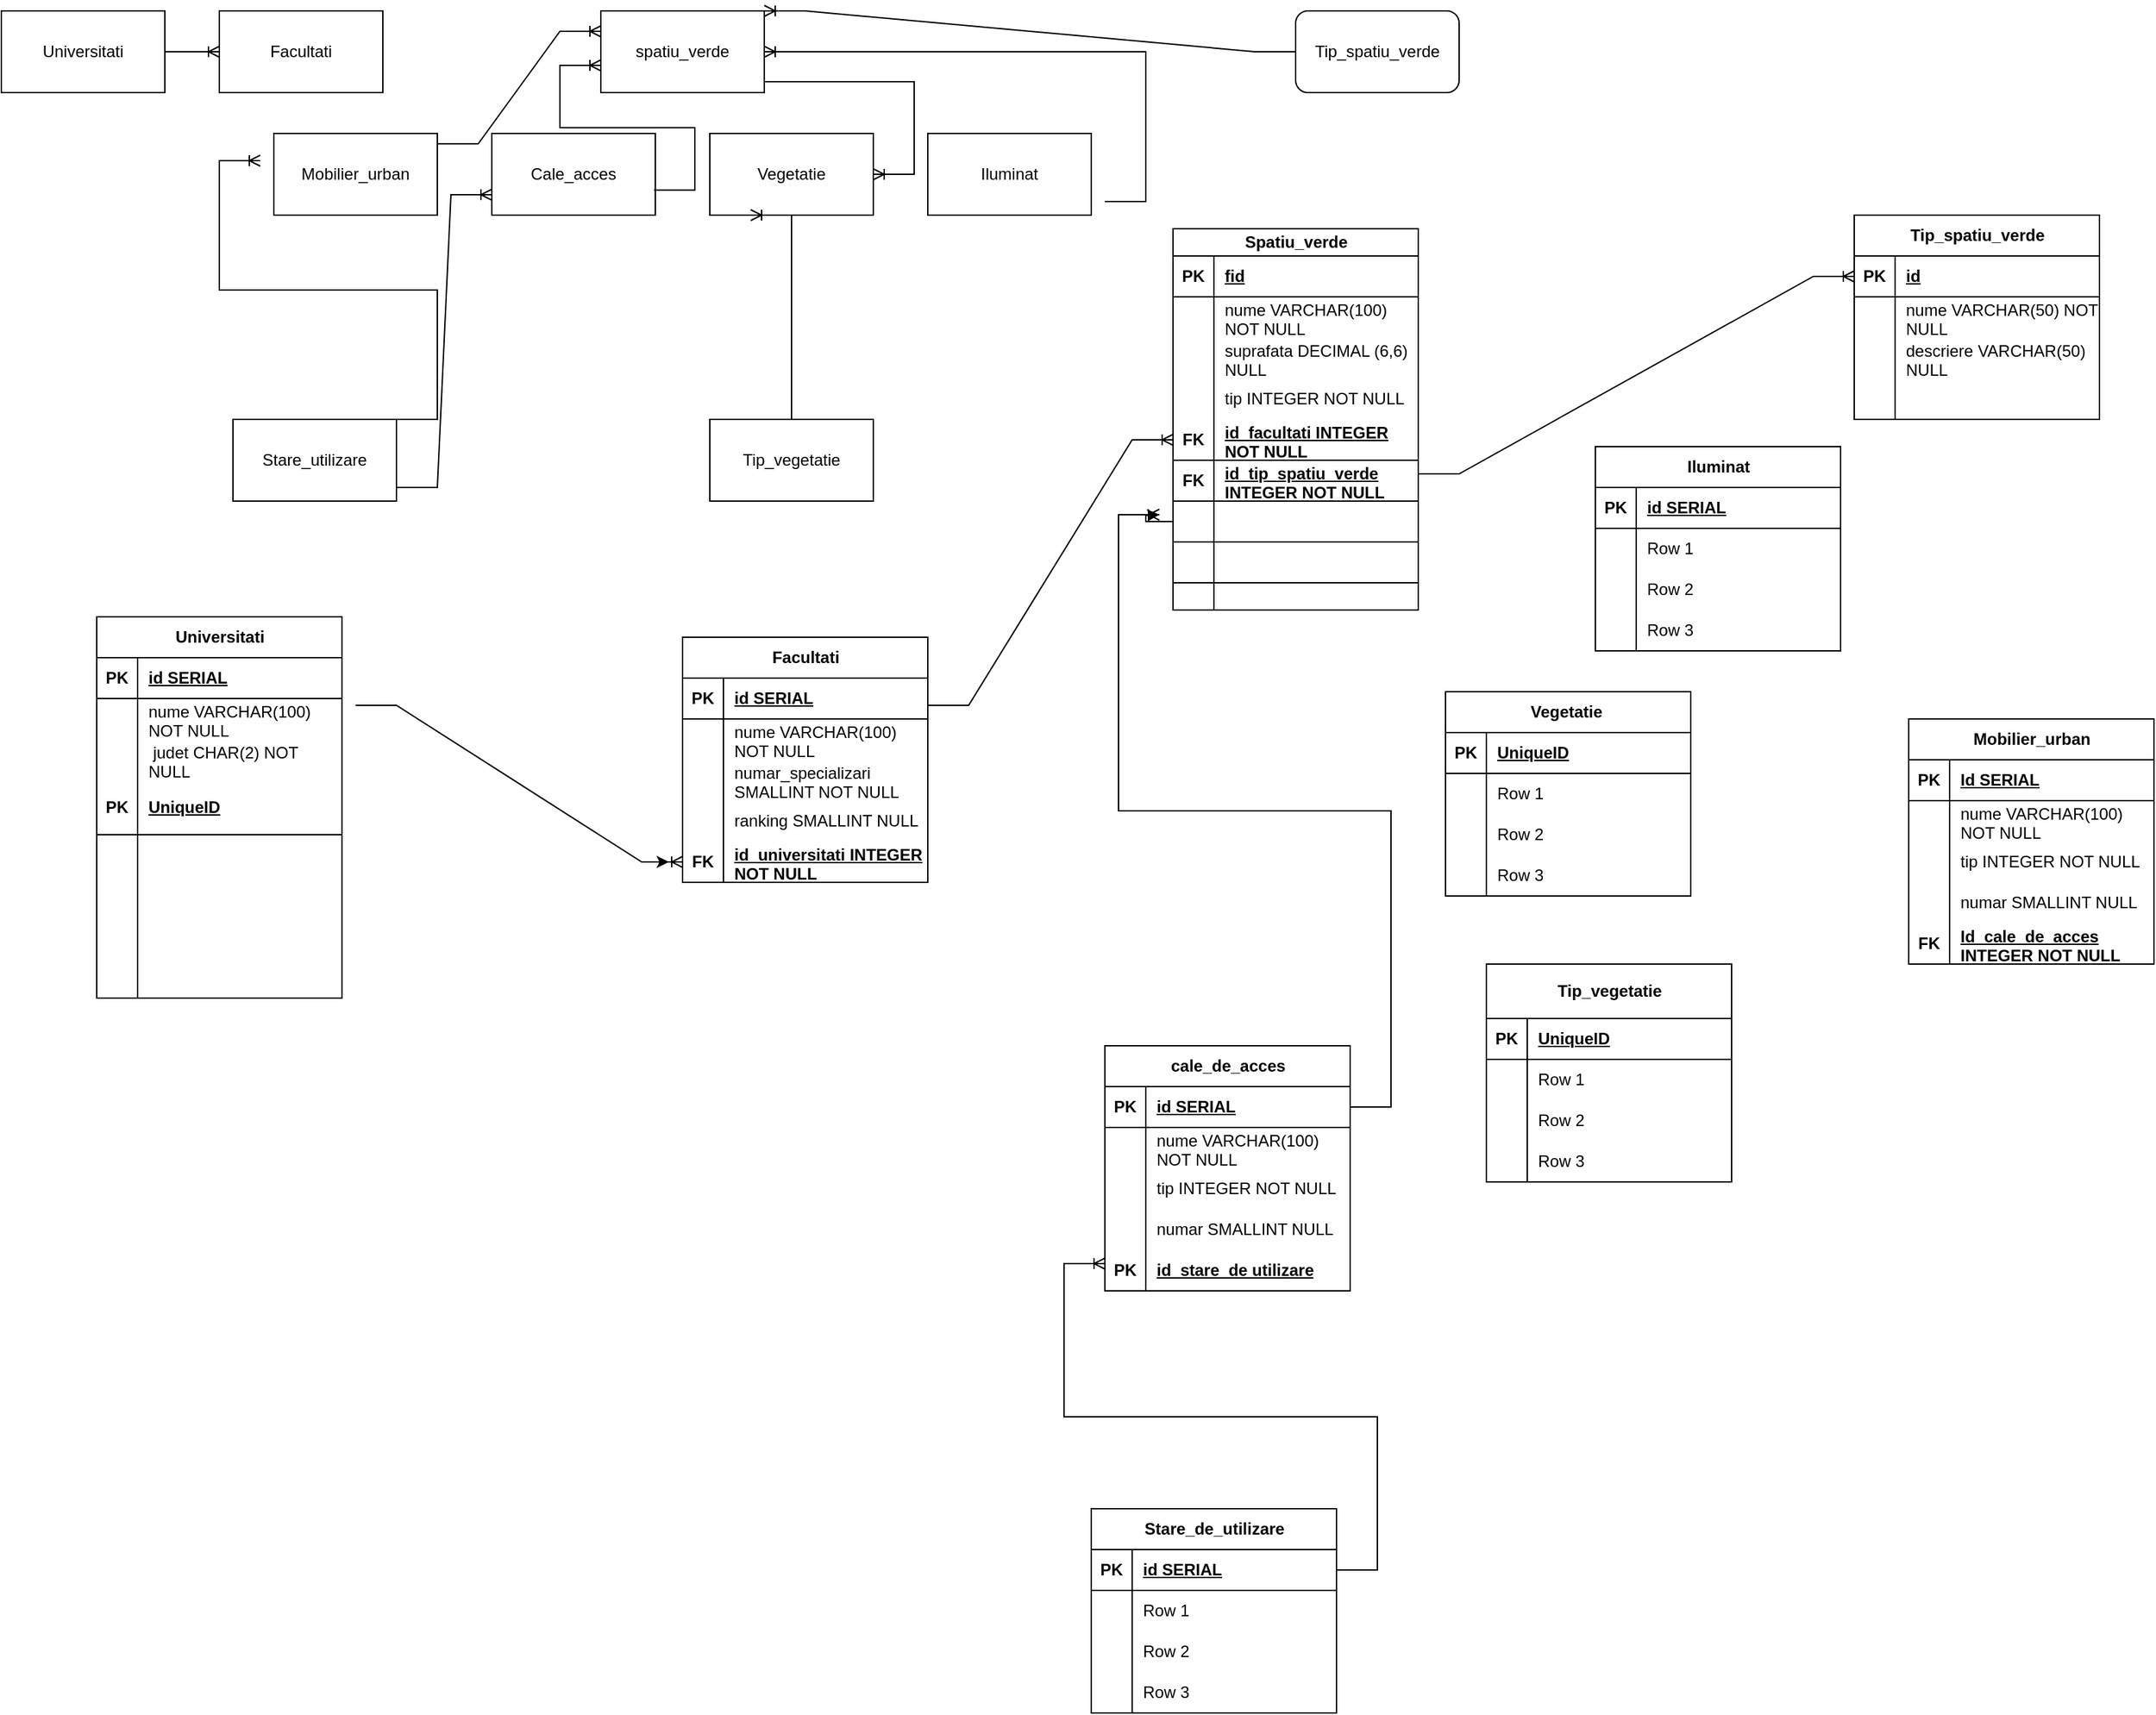 <mxfile version="24.8.9">
  <diagram name="Pagină-1" id="ZyHIl078YkTWssfnQzEF">
    <mxGraphModel dx="1877" dy="1734" grid="1" gridSize="10" guides="1" tooltips="1" connect="1" arrows="1" fold="1" page="1" pageScale="1" pageWidth="827" pageHeight="1169" math="0" shadow="0">
      <root>
        <mxCell id="0" />
        <mxCell id="1" parent="0" />
        <mxCell id="2_KjIKZuuomkbfnC0Sye-1" value="spatiu_verde" style="rounded=0;whiteSpace=wrap;html=1;" parent="1" vertex="1">
          <mxGeometry x="400" y="-140" width="120" height="60" as="geometry" />
        </mxCell>
        <mxCell id="2_KjIKZuuomkbfnC0Sye-2" value="Universitati" style="rounded=0;whiteSpace=wrap;html=1;" parent="1" vertex="1">
          <mxGeometry x="-40" y="-140" width="120" height="60" as="geometry" />
        </mxCell>
        <mxCell id="2_KjIKZuuomkbfnC0Sye-3" value="Facultati" style="rounded=0;whiteSpace=wrap;html=1;" parent="1" vertex="1">
          <mxGeometry x="120" y="-140" width="120" height="60" as="geometry" />
        </mxCell>
        <mxCell id="2_KjIKZuuomkbfnC0Sye-4" value="Vegetatie" style="rounded=0;whiteSpace=wrap;html=1;" parent="1" vertex="1">
          <mxGeometry x="480" y="-50" width="120" height="60" as="geometry" />
        </mxCell>
        <mxCell id="2_KjIKZuuomkbfnC0Sye-5" value="Tip_vegetatie" style="rounded=0;whiteSpace=wrap;html=1;" parent="1" vertex="1">
          <mxGeometry x="480" y="160" width="120" height="60" as="geometry" />
        </mxCell>
        <mxCell id="2_KjIKZuuomkbfnC0Sye-6" value="Mobilier_urban" style="rounded=0;whiteSpace=wrap;html=1;" parent="1" vertex="1">
          <mxGeometry x="160" y="-50" width="120" height="60" as="geometry" />
        </mxCell>
        <mxCell id="2_KjIKZuuomkbfnC0Sye-7" value="Cale_acces" style="rounded=0;whiteSpace=wrap;html=1;" parent="1" vertex="1">
          <mxGeometry x="320" y="-50" width="120" height="60" as="geometry" />
        </mxCell>
        <mxCell id="2_KjIKZuuomkbfnC0Sye-8" value="Iluminat" style="rounded=0;whiteSpace=wrap;html=1;" parent="1" vertex="1">
          <mxGeometry x="640" y="-50" width="120" height="60" as="geometry" />
        </mxCell>
        <mxCell id="2_KjIKZuuomkbfnC0Sye-9" value="" style="edgeStyle=entityRelationEdgeStyle;fontSize=12;html=1;endArrow=ERoneToMany;rounded=0;entryX=0;entryY=0.25;entryDx=0;entryDy=0;" parent="1" target="2_KjIKZuuomkbfnC0Sye-1" edge="1">
          <mxGeometry width="100" height="100" relative="1" as="geometry">
            <mxPoint x="280" y="-42.38" as="sourcePoint" />
            <mxPoint x="390" y="-120" as="targetPoint" />
          </mxGeometry>
        </mxCell>
        <mxCell id="2_KjIKZuuomkbfnC0Sye-10" value="" style="edgeStyle=entityRelationEdgeStyle;fontSize=12;html=1;endArrow=ERoneToMany;rounded=0;" parent="1" edge="1">
          <mxGeometry width="100" height="100" relative="1" as="geometry">
            <mxPoint x="439" y="-8.38" as="sourcePoint" />
            <mxPoint x="400" y="-100" as="targetPoint" />
            <Array as="points">
              <mxPoint x="459" y="-50" />
              <mxPoint x="470" y="-20" />
              <mxPoint x="459" y="20" />
              <mxPoint x="420" y="-70" />
              <mxPoint x="420" y="-70" />
              <mxPoint x="449" y="-50" />
              <mxPoint x="449" y="-40" />
            </Array>
          </mxGeometry>
        </mxCell>
        <mxCell id="2_KjIKZuuomkbfnC0Sye-11" value="" style="edgeStyle=entityRelationEdgeStyle;fontSize=12;html=1;endArrow=ERoneToMany;rounded=0;" parent="1" source="2_KjIKZuuomkbfnC0Sye-2" target="2_KjIKZuuomkbfnC0Sye-3" edge="1">
          <mxGeometry width="100" height="100" relative="1" as="geometry">
            <mxPoint x="90" y="-100" as="sourcePoint" />
            <mxPoint x="180" y="-200" as="targetPoint" />
          </mxGeometry>
        </mxCell>
        <mxCell id="2_KjIKZuuomkbfnC0Sye-12" value="" style="edgeStyle=entityRelationEdgeStyle;fontSize=12;html=1;endArrow=ERoneToMany;rounded=0;exitX=1.005;exitY=0.867;exitDx=0;exitDy=0;exitPerimeter=0;" parent="1" source="2_KjIKZuuomkbfnC0Sye-1" target="2_KjIKZuuomkbfnC0Sye-4" edge="1">
          <mxGeometry width="100" height="100" relative="1" as="geometry">
            <mxPoint x="500" y="-40" as="sourcePoint" />
            <mxPoint x="620" y="-80" as="targetPoint" />
          </mxGeometry>
        </mxCell>
        <mxCell id="2_KjIKZuuomkbfnC0Sye-13" value="" style="edgeStyle=entityRelationEdgeStyle;fontSize=12;html=1;endArrow=ERoneToMany;rounded=0;" parent="1" target="2_KjIKZuuomkbfnC0Sye-1" edge="1">
          <mxGeometry width="100" height="100" relative="1" as="geometry">
            <mxPoint x="770" as="sourcePoint" />
            <mxPoint x="560.0" y="-150.0" as="targetPoint" />
            <Array as="points">
              <mxPoint x="952.2" y="-101.62" />
            </Array>
          </mxGeometry>
        </mxCell>
        <mxCell id="2_KjIKZuuomkbfnC0Sye-14" value="" style="edgeStyle=entityRelationEdgeStyle;fontSize=12;html=1;endArrow=ERoneToMany;rounded=0;exitX=0.75;exitY=0;exitDx=0;exitDy=0;entryX=0.25;entryY=1;entryDx=0;entryDy=0;" parent="1" source="2_KjIKZuuomkbfnC0Sye-5" target="2_KjIKZuuomkbfnC0Sye-4" edge="1">
          <mxGeometry width="100" height="100" relative="1" as="geometry">
            <mxPoint x="739.8" y="188.02" as="sourcePoint" />
            <mxPoint x="550" y="30" as="targetPoint" />
            <Array as="points">
              <mxPoint x="749.8" y="128.02" />
              <mxPoint x="659.8" y="118.02" />
              <mxPoint x="679.8" y="118.02" />
              <mxPoint x="669.8" y="78.02" />
              <mxPoint x="749.8" y="128.02" />
            </Array>
          </mxGeometry>
        </mxCell>
        <mxCell id="2_KjIKZuuomkbfnC0Sye-15" value="Stare_utilizare" style="rounded=0;whiteSpace=wrap;html=1;" parent="1" vertex="1">
          <mxGeometry x="130" y="160" width="120" height="60" as="geometry" />
        </mxCell>
        <mxCell id="2_KjIKZuuomkbfnC0Sye-16" value="" style="edgeStyle=entityRelationEdgeStyle;fontSize=12;html=1;endArrow=ERoneToMany;rounded=0;exitX=1;exitY=0;exitDx=0;exitDy=0;" parent="1" source="2_KjIKZuuomkbfnC0Sye-15" edge="1">
          <mxGeometry width="100" height="100" relative="1" as="geometry">
            <mxPoint x="180" y="260" as="sourcePoint" />
            <mxPoint x="150" y="-30" as="targetPoint" />
            <Array as="points">
              <mxPoint x="220" y="220" />
              <mxPoint x="250" y="150" />
              <mxPoint x="250" y="90" />
              <mxPoint x="-388.56" y="30" />
            </Array>
          </mxGeometry>
        </mxCell>
        <mxCell id="2_KjIKZuuomkbfnC0Sye-17" value="" style="edgeStyle=entityRelationEdgeStyle;fontSize=12;html=1;endArrow=ERoneToMany;rounded=0;entryX=0;entryY=0.75;entryDx=0;entryDy=0;" parent="1" target="2_KjIKZuuomkbfnC0Sye-7" edge="1">
          <mxGeometry width="100" height="100" relative="1" as="geometry">
            <mxPoint x="250" y="210" as="sourcePoint" />
            <mxPoint x="310" y="-10" as="targetPoint" />
            <Array as="points">
              <mxPoint x="160" y="-40" />
              <mxPoint x="330" y="100" />
              <mxPoint x="330" y="110" />
            </Array>
          </mxGeometry>
        </mxCell>
        <mxCell id="2_KjIKZuuomkbfnC0Sye-18" value="Universitati" style="shape=table;startSize=30;container=1;collapsible=1;childLayout=tableLayout;fixedRows=1;rowLines=0;fontStyle=1;align=center;resizeLast=1;html=1;" parent="1" vertex="1">
          <mxGeometry x="30" y="305" width="180" height="280" as="geometry" />
        </mxCell>
        <mxCell id="2_KjIKZuuomkbfnC0Sye-19" value="" style="shape=tableRow;horizontal=0;startSize=0;swimlaneHead=0;swimlaneBody=0;fillColor=none;collapsible=0;dropTarget=0;points=[[0,0.5],[1,0.5]];portConstraint=eastwest;top=0;left=0;right=0;bottom=1;" parent="2_KjIKZuuomkbfnC0Sye-18" vertex="1">
          <mxGeometry y="30" width="180" height="30" as="geometry" />
        </mxCell>
        <mxCell id="2_KjIKZuuomkbfnC0Sye-20" value="PK" style="shape=partialRectangle;connectable=0;fillColor=none;top=0;left=0;bottom=0;right=0;fontStyle=1;overflow=hidden;whiteSpace=wrap;html=1;" parent="2_KjIKZuuomkbfnC0Sye-19" vertex="1">
          <mxGeometry width="30" height="30" as="geometry">
            <mxRectangle width="30" height="30" as="alternateBounds" />
          </mxGeometry>
        </mxCell>
        <mxCell id="2_KjIKZuuomkbfnC0Sye-21" value="id SERIAL" style="shape=partialRectangle;connectable=0;fillColor=none;top=0;left=0;bottom=0;right=0;align=left;spacingLeft=6;fontStyle=5;overflow=hidden;whiteSpace=wrap;html=1;" parent="2_KjIKZuuomkbfnC0Sye-19" vertex="1">
          <mxGeometry x="30" width="150" height="30" as="geometry">
            <mxRectangle width="150" height="30" as="alternateBounds" />
          </mxGeometry>
        </mxCell>
        <mxCell id="2_KjIKZuuomkbfnC0Sye-22" value="" style="shape=tableRow;horizontal=0;startSize=0;swimlaneHead=0;swimlaneBody=0;fillColor=none;collapsible=0;dropTarget=0;points=[[0,0.5],[1,0.5]];portConstraint=eastwest;top=0;left=0;right=0;bottom=0;" parent="2_KjIKZuuomkbfnC0Sye-18" vertex="1">
          <mxGeometry y="60" width="180" height="30" as="geometry" />
        </mxCell>
        <mxCell id="2_KjIKZuuomkbfnC0Sye-23" value="" style="shape=partialRectangle;connectable=0;fillColor=none;top=0;left=0;bottom=0;right=0;editable=1;overflow=hidden;whiteSpace=wrap;html=1;" parent="2_KjIKZuuomkbfnC0Sye-22" vertex="1">
          <mxGeometry width="30" height="30" as="geometry">
            <mxRectangle width="30" height="30" as="alternateBounds" />
          </mxGeometry>
        </mxCell>
        <mxCell id="2_KjIKZuuomkbfnC0Sye-24" value="nume VARCHAR(100) NOT NULL" style="shape=partialRectangle;connectable=0;fillColor=none;top=0;left=0;bottom=0;right=0;align=left;spacingLeft=6;overflow=hidden;whiteSpace=wrap;html=1;" parent="2_KjIKZuuomkbfnC0Sye-22" vertex="1">
          <mxGeometry x="30" width="150" height="30" as="geometry">
            <mxRectangle width="150" height="30" as="alternateBounds" />
          </mxGeometry>
        </mxCell>
        <mxCell id="2_KjIKZuuomkbfnC0Sye-25" value="" style="shape=tableRow;horizontal=0;startSize=0;swimlaneHead=0;swimlaneBody=0;fillColor=none;collapsible=0;dropTarget=0;points=[[0,0.5],[1,0.5]];portConstraint=eastwest;top=0;left=0;right=0;bottom=0;" parent="2_KjIKZuuomkbfnC0Sye-18" vertex="1">
          <mxGeometry y="90" width="180" height="30" as="geometry" />
        </mxCell>
        <mxCell id="2_KjIKZuuomkbfnC0Sye-26" value="" style="shape=partialRectangle;connectable=0;fillColor=none;top=0;left=0;bottom=0;right=0;editable=1;overflow=hidden;whiteSpace=wrap;html=1;" parent="2_KjIKZuuomkbfnC0Sye-25" vertex="1">
          <mxGeometry width="30" height="30" as="geometry">
            <mxRectangle width="30" height="30" as="alternateBounds" />
          </mxGeometry>
        </mxCell>
        <mxCell id="2_KjIKZuuomkbfnC0Sye-27" value="&amp;nbsp;judet CHAR(2) NOT NULL" style="shape=partialRectangle;connectable=0;fillColor=none;top=0;left=0;bottom=0;right=0;align=left;spacingLeft=6;overflow=hidden;whiteSpace=wrap;html=1;" parent="2_KjIKZuuomkbfnC0Sye-25" vertex="1">
          <mxGeometry x="30" width="150" height="30" as="geometry">
            <mxRectangle width="150" height="30" as="alternateBounds" />
          </mxGeometry>
        </mxCell>
        <mxCell id="2_KjIKZuuomkbfnC0Sye-86" value="" style="shape=tableRow;horizontal=0;startSize=0;swimlaneHead=0;swimlaneBody=0;fillColor=none;collapsible=0;dropTarget=0;points=[[0,0.5],[1,0.5]];portConstraint=eastwest;top=0;left=0;right=0;bottom=1;" parent="2_KjIKZuuomkbfnC0Sye-18" vertex="1">
          <mxGeometry y="120" width="180" height="40" as="geometry" />
        </mxCell>
        <mxCell id="2_KjIKZuuomkbfnC0Sye-87" value="PK" style="shape=partialRectangle;connectable=0;fillColor=none;top=0;left=0;bottom=0;right=0;fontStyle=1;overflow=hidden;whiteSpace=wrap;html=1;" parent="2_KjIKZuuomkbfnC0Sye-86" vertex="1">
          <mxGeometry width="30" height="40" as="geometry">
            <mxRectangle width="30" height="40" as="alternateBounds" />
          </mxGeometry>
        </mxCell>
        <mxCell id="2_KjIKZuuomkbfnC0Sye-88" value="UniqueID" style="shape=partialRectangle;connectable=0;fillColor=none;top=0;left=0;bottom=0;right=0;align=left;spacingLeft=6;fontStyle=5;overflow=hidden;whiteSpace=wrap;html=1;" parent="2_KjIKZuuomkbfnC0Sye-86" vertex="1">
          <mxGeometry x="30" width="150" height="40" as="geometry">
            <mxRectangle width="150" height="40" as="alternateBounds" />
          </mxGeometry>
        </mxCell>
        <mxCell id="2_KjIKZuuomkbfnC0Sye-89" value="" style="shape=tableRow;horizontal=0;startSize=0;swimlaneHead=0;swimlaneBody=0;fillColor=none;collapsible=0;dropTarget=0;points=[[0,0.5],[1,0.5]];portConstraint=eastwest;top=0;left=0;right=0;bottom=0;" parent="2_KjIKZuuomkbfnC0Sye-18" vertex="1">
          <mxGeometry y="160" width="180" height="30" as="geometry" />
        </mxCell>
        <mxCell id="2_KjIKZuuomkbfnC0Sye-90" value="" style="shape=partialRectangle;connectable=0;fillColor=none;top=0;left=0;bottom=0;right=0;editable=1;overflow=hidden;whiteSpace=wrap;html=1;" parent="2_KjIKZuuomkbfnC0Sye-89" vertex="1">
          <mxGeometry width="30" height="30" as="geometry">
            <mxRectangle width="30" height="30" as="alternateBounds" />
          </mxGeometry>
        </mxCell>
        <mxCell id="2_KjIKZuuomkbfnC0Sye-91" value="" style="shape=partialRectangle;connectable=0;fillColor=none;top=0;left=0;bottom=0;right=0;align=left;spacingLeft=6;overflow=hidden;whiteSpace=wrap;html=1;" parent="2_KjIKZuuomkbfnC0Sye-89" vertex="1">
          <mxGeometry x="30" width="150" height="30" as="geometry">
            <mxRectangle width="150" height="30" as="alternateBounds" />
          </mxGeometry>
        </mxCell>
        <mxCell id="2_KjIKZuuomkbfnC0Sye-92" value="" style="shape=tableRow;horizontal=0;startSize=0;swimlaneHead=0;swimlaneBody=0;fillColor=none;collapsible=0;dropTarget=0;points=[[0,0.5],[1,0.5]];portConstraint=eastwest;top=0;left=0;right=0;bottom=0;" parent="2_KjIKZuuomkbfnC0Sye-18" vertex="1">
          <mxGeometry y="190" width="180" height="30" as="geometry" />
        </mxCell>
        <mxCell id="2_KjIKZuuomkbfnC0Sye-93" value="" style="shape=partialRectangle;connectable=0;fillColor=none;top=0;left=0;bottom=0;right=0;editable=1;overflow=hidden;whiteSpace=wrap;html=1;" parent="2_KjIKZuuomkbfnC0Sye-92" vertex="1">
          <mxGeometry width="30" height="30" as="geometry">
            <mxRectangle width="30" height="30" as="alternateBounds" />
          </mxGeometry>
        </mxCell>
        <mxCell id="2_KjIKZuuomkbfnC0Sye-94" value="" style="shape=partialRectangle;connectable=0;fillColor=none;top=0;left=0;bottom=0;right=0;align=left;spacingLeft=6;overflow=hidden;whiteSpace=wrap;html=1;" parent="2_KjIKZuuomkbfnC0Sye-92" vertex="1">
          <mxGeometry x="30" width="150" height="30" as="geometry">
            <mxRectangle width="150" height="30" as="alternateBounds" />
          </mxGeometry>
        </mxCell>
        <mxCell id="2_KjIKZuuomkbfnC0Sye-95" value="" style="shape=tableRow;horizontal=0;startSize=0;swimlaneHead=0;swimlaneBody=0;fillColor=none;collapsible=0;dropTarget=0;points=[[0,0.5],[1,0.5]];portConstraint=eastwest;top=0;left=0;right=0;bottom=0;" parent="2_KjIKZuuomkbfnC0Sye-18" vertex="1">
          <mxGeometry y="220" width="180" height="30" as="geometry" />
        </mxCell>
        <mxCell id="2_KjIKZuuomkbfnC0Sye-96" value="" style="shape=partialRectangle;connectable=0;fillColor=none;top=0;left=0;bottom=0;right=0;editable=1;overflow=hidden;whiteSpace=wrap;html=1;" parent="2_KjIKZuuomkbfnC0Sye-95" vertex="1">
          <mxGeometry width="30" height="30" as="geometry">
            <mxRectangle width="30" height="30" as="alternateBounds" />
          </mxGeometry>
        </mxCell>
        <mxCell id="2_KjIKZuuomkbfnC0Sye-97" value="" style="shape=partialRectangle;connectable=0;fillColor=none;top=0;left=0;bottom=0;right=0;align=left;spacingLeft=6;overflow=hidden;whiteSpace=wrap;html=1;" parent="2_KjIKZuuomkbfnC0Sye-95" vertex="1">
          <mxGeometry x="30" width="150" height="30" as="geometry">
            <mxRectangle width="150" height="30" as="alternateBounds" />
          </mxGeometry>
        </mxCell>
        <mxCell id="2_KjIKZuuomkbfnC0Sye-28" value="" style="shape=tableRow;horizontal=0;startSize=0;swimlaneHead=0;swimlaneBody=0;fillColor=none;collapsible=0;dropTarget=0;points=[[0,0.5],[1,0.5]];portConstraint=eastwest;top=0;left=0;right=0;bottom=0;" parent="2_KjIKZuuomkbfnC0Sye-18" vertex="1">
          <mxGeometry y="250" width="180" height="30" as="geometry" />
        </mxCell>
        <mxCell id="2_KjIKZuuomkbfnC0Sye-29" value="" style="shape=partialRectangle;connectable=0;fillColor=none;top=0;left=0;bottom=0;right=0;editable=1;overflow=hidden;whiteSpace=wrap;html=1;" parent="2_KjIKZuuomkbfnC0Sye-28" vertex="1">
          <mxGeometry width="30" height="30" as="geometry">
            <mxRectangle width="30" height="30" as="alternateBounds" />
          </mxGeometry>
        </mxCell>
        <mxCell id="2_KjIKZuuomkbfnC0Sye-30" value="" style="shape=partialRectangle;connectable=0;fillColor=none;top=0;left=0;bottom=0;right=0;align=left;spacingLeft=6;overflow=hidden;whiteSpace=wrap;html=1;" parent="2_KjIKZuuomkbfnC0Sye-28" vertex="1">
          <mxGeometry x="30" width="150" height="30" as="geometry">
            <mxRectangle width="150" height="30" as="alternateBounds" />
          </mxGeometry>
        </mxCell>
        <mxCell id="2_KjIKZuuomkbfnC0Sye-31" value="Facultati" style="shape=table;startSize=30;container=1;collapsible=1;childLayout=tableLayout;fixedRows=1;rowLines=0;fontStyle=1;align=center;resizeLast=1;html=1;" parent="1" vertex="1">
          <mxGeometry x="460" y="320" width="180" height="180" as="geometry" />
        </mxCell>
        <mxCell id="2_KjIKZuuomkbfnC0Sye-32" value="" style="shape=tableRow;horizontal=0;startSize=0;swimlaneHead=0;swimlaneBody=0;fillColor=none;collapsible=0;dropTarget=0;points=[[0,0.5],[1,0.5]];portConstraint=eastwest;top=0;left=0;right=0;bottom=1;" parent="2_KjIKZuuomkbfnC0Sye-31" vertex="1">
          <mxGeometry y="30" width="180" height="30" as="geometry" />
        </mxCell>
        <mxCell id="2_KjIKZuuomkbfnC0Sye-33" value="PK" style="shape=partialRectangle;connectable=0;fillColor=none;top=0;left=0;bottom=0;right=0;fontStyle=1;overflow=hidden;whiteSpace=wrap;html=1;" parent="2_KjIKZuuomkbfnC0Sye-32" vertex="1">
          <mxGeometry width="30" height="30" as="geometry">
            <mxRectangle width="30" height="30" as="alternateBounds" />
          </mxGeometry>
        </mxCell>
        <mxCell id="2_KjIKZuuomkbfnC0Sye-34" value="id SERIAL" style="shape=partialRectangle;connectable=0;fillColor=none;top=0;left=0;bottom=0;right=0;align=left;spacingLeft=6;fontStyle=5;overflow=hidden;whiteSpace=wrap;html=1;" parent="2_KjIKZuuomkbfnC0Sye-32" vertex="1">
          <mxGeometry x="30" width="150" height="30" as="geometry">
            <mxRectangle width="150" height="30" as="alternateBounds" />
          </mxGeometry>
        </mxCell>
        <mxCell id="2_KjIKZuuomkbfnC0Sye-35" value="" style="shape=tableRow;horizontal=0;startSize=0;swimlaneHead=0;swimlaneBody=0;fillColor=none;collapsible=0;dropTarget=0;points=[[0,0.5],[1,0.5]];portConstraint=eastwest;top=0;left=0;right=0;bottom=0;" parent="2_KjIKZuuomkbfnC0Sye-31" vertex="1">
          <mxGeometry y="60" width="180" height="30" as="geometry" />
        </mxCell>
        <mxCell id="2_KjIKZuuomkbfnC0Sye-36" value="" style="shape=partialRectangle;connectable=0;fillColor=none;top=0;left=0;bottom=0;right=0;editable=1;overflow=hidden;whiteSpace=wrap;html=1;" parent="2_KjIKZuuomkbfnC0Sye-35" vertex="1">
          <mxGeometry width="30" height="30" as="geometry">
            <mxRectangle width="30" height="30" as="alternateBounds" />
          </mxGeometry>
        </mxCell>
        <mxCell id="2_KjIKZuuomkbfnC0Sye-37" value="nume VARCHAR(100) NOT NULL" style="shape=partialRectangle;connectable=0;fillColor=none;top=0;left=0;bottom=0;right=0;align=left;spacingLeft=6;overflow=hidden;whiteSpace=wrap;html=1;" parent="2_KjIKZuuomkbfnC0Sye-35" vertex="1">
          <mxGeometry x="30" width="150" height="30" as="geometry">
            <mxRectangle width="150" height="30" as="alternateBounds" />
          </mxGeometry>
        </mxCell>
        <mxCell id="2_KjIKZuuomkbfnC0Sye-38" value="" style="shape=tableRow;horizontal=0;startSize=0;swimlaneHead=0;swimlaneBody=0;fillColor=none;collapsible=0;dropTarget=0;points=[[0,0.5],[1,0.5]];portConstraint=eastwest;top=0;left=0;right=0;bottom=0;" parent="2_KjIKZuuomkbfnC0Sye-31" vertex="1">
          <mxGeometry y="90" width="180" height="30" as="geometry" />
        </mxCell>
        <mxCell id="2_KjIKZuuomkbfnC0Sye-39" value="" style="shape=partialRectangle;connectable=0;fillColor=none;top=0;left=0;bottom=0;right=0;editable=1;overflow=hidden;whiteSpace=wrap;html=1;" parent="2_KjIKZuuomkbfnC0Sye-38" vertex="1">
          <mxGeometry width="30" height="30" as="geometry">
            <mxRectangle width="30" height="30" as="alternateBounds" />
          </mxGeometry>
        </mxCell>
        <mxCell id="2_KjIKZuuomkbfnC0Sye-40" value="numar_specializari SMALLINT NOT NULL" style="shape=partialRectangle;connectable=0;fillColor=none;top=0;left=0;bottom=0;right=0;align=left;spacingLeft=6;overflow=hidden;whiteSpace=wrap;html=1;" parent="2_KjIKZuuomkbfnC0Sye-38" vertex="1">
          <mxGeometry x="30" width="150" height="30" as="geometry">
            <mxRectangle width="150" height="30" as="alternateBounds" />
          </mxGeometry>
        </mxCell>
        <mxCell id="2_KjIKZuuomkbfnC0Sye-41" value="" style="shape=tableRow;horizontal=0;startSize=0;swimlaneHead=0;swimlaneBody=0;fillColor=none;collapsible=0;dropTarget=0;points=[[0,0.5],[1,0.5]];portConstraint=eastwest;top=0;left=0;right=0;bottom=0;" parent="2_KjIKZuuomkbfnC0Sye-31" vertex="1">
          <mxGeometry y="120" width="180" height="30" as="geometry" />
        </mxCell>
        <mxCell id="2_KjIKZuuomkbfnC0Sye-42" value="" style="shape=partialRectangle;connectable=0;fillColor=none;top=0;left=0;bottom=0;right=0;editable=1;overflow=hidden;whiteSpace=wrap;html=1;" parent="2_KjIKZuuomkbfnC0Sye-41" vertex="1">
          <mxGeometry width="30" height="30" as="geometry">
            <mxRectangle width="30" height="30" as="alternateBounds" />
          </mxGeometry>
        </mxCell>
        <mxCell id="2_KjIKZuuomkbfnC0Sye-43" value="ranking SMALLINT NULL" style="shape=partialRectangle;connectable=0;fillColor=none;top=0;left=0;bottom=0;right=0;align=left;spacingLeft=6;overflow=hidden;whiteSpace=wrap;html=1;" parent="2_KjIKZuuomkbfnC0Sye-41" vertex="1">
          <mxGeometry x="30" width="150" height="30" as="geometry">
            <mxRectangle width="150" height="30" as="alternateBounds" />
          </mxGeometry>
        </mxCell>
        <mxCell id="2_KjIKZuuomkbfnC0Sye-44" value="" style="shape=tableRow;horizontal=0;startSize=0;swimlaneHead=0;swimlaneBody=0;fillColor=none;collapsible=0;dropTarget=0;points=[[0,0.5],[1,0.5]];portConstraint=eastwest;top=0;left=0;right=0;bottom=1;" parent="2_KjIKZuuomkbfnC0Sye-31" vertex="1">
          <mxGeometry y="150" width="180" height="30" as="geometry" />
        </mxCell>
        <mxCell id="2_KjIKZuuomkbfnC0Sye-45" value="FK" style="shape=partialRectangle;connectable=0;fillColor=none;top=0;left=0;bottom=0;right=0;fontStyle=1;overflow=hidden;whiteSpace=wrap;html=1;" parent="2_KjIKZuuomkbfnC0Sye-44" vertex="1">
          <mxGeometry width="30" height="30" as="geometry">
            <mxRectangle width="30" height="30" as="alternateBounds" />
          </mxGeometry>
        </mxCell>
        <mxCell id="2_KjIKZuuomkbfnC0Sye-46" value="id_universitati INTEGER NOT NULL" style="shape=partialRectangle;connectable=0;fillColor=none;top=0;left=0;bottom=0;right=0;align=left;spacingLeft=6;fontStyle=5;overflow=hidden;whiteSpace=wrap;html=1;" parent="2_KjIKZuuomkbfnC0Sye-44" vertex="1">
          <mxGeometry x="30" width="150" height="30" as="geometry">
            <mxRectangle width="150" height="30" as="alternateBounds" />
          </mxGeometry>
        </mxCell>
        <mxCell id="2_KjIKZuuomkbfnC0Sye-47" value="" style="edgeStyle=entityRelationEdgeStyle;fontSize=12;html=1;endArrow=ERoneToMany;rounded=0;entryX=0;entryY=0.5;entryDx=0;entryDy=0;" parent="1" target="2_KjIKZuuomkbfnC0Sye-44" edge="1">
          <mxGeometry width="100" height="100" relative="1" as="geometry">
            <mxPoint x="220" y="370" as="sourcePoint" />
            <mxPoint x="320" y="270" as="targetPoint" />
          </mxGeometry>
        </mxCell>
        <mxCell id="2_KjIKZuuomkbfnC0Sye-48" style="edgeStyle=orthogonalEdgeStyle;rounded=0;orthogonalLoop=1;jettySize=auto;html=1;" parent="1" source="2_KjIKZuuomkbfnC0Sye-44" edge="1">
          <mxGeometry relative="1" as="geometry">
            <mxPoint x="450" y="485" as="targetPoint" />
          </mxGeometry>
        </mxCell>
        <mxCell id="2_KjIKZuuomkbfnC0Sye-49" value="Spatiu_verde" style="shape=table;startSize=20;container=1;collapsible=1;childLayout=tableLayout;fixedRows=1;rowLines=0;fontStyle=1;align=center;resizeLast=1;html=1;" parent="1" vertex="1">
          <mxGeometry x="820" y="20" width="180" height="280" as="geometry" />
        </mxCell>
        <mxCell id="2_KjIKZuuomkbfnC0Sye-50" value="" style="shape=tableRow;horizontal=0;startSize=0;swimlaneHead=0;swimlaneBody=0;fillColor=none;collapsible=0;dropTarget=0;points=[[0,0.5],[1,0.5]];portConstraint=eastwest;top=0;left=0;right=0;bottom=1;" parent="2_KjIKZuuomkbfnC0Sye-49" vertex="1">
          <mxGeometry y="20" width="180" height="30" as="geometry" />
        </mxCell>
        <mxCell id="2_KjIKZuuomkbfnC0Sye-51" value="PK" style="shape=partialRectangle;connectable=0;fillColor=none;top=0;left=0;bottom=0;right=0;fontStyle=1;overflow=hidden;whiteSpace=wrap;html=1;" parent="2_KjIKZuuomkbfnC0Sye-50" vertex="1">
          <mxGeometry width="30" height="30" as="geometry">
            <mxRectangle width="30" height="30" as="alternateBounds" />
          </mxGeometry>
        </mxCell>
        <mxCell id="2_KjIKZuuomkbfnC0Sye-52" value="fid" style="shape=partialRectangle;connectable=0;fillColor=none;top=0;left=0;bottom=0;right=0;align=left;spacingLeft=6;fontStyle=5;overflow=hidden;whiteSpace=wrap;html=1;" parent="2_KjIKZuuomkbfnC0Sye-50" vertex="1">
          <mxGeometry x="30" width="150" height="30" as="geometry">
            <mxRectangle width="150" height="30" as="alternateBounds" />
          </mxGeometry>
        </mxCell>
        <mxCell id="2_KjIKZuuomkbfnC0Sye-53" value="" style="shape=tableRow;horizontal=0;startSize=0;swimlaneHead=0;swimlaneBody=0;fillColor=none;collapsible=0;dropTarget=0;points=[[0,0.5],[1,0.5]];portConstraint=eastwest;top=0;left=0;right=0;bottom=0;" parent="2_KjIKZuuomkbfnC0Sye-49" vertex="1">
          <mxGeometry y="50" width="180" height="30" as="geometry" />
        </mxCell>
        <mxCell id="2_KjIKZuuomkbfnC0Sye-54" value="" style="shape=partialRectangle;connectable=0;fillColor=none;top=0;left=0;bottom=0;right=0;editable=1;overflow=hidden;whiteSpace=wrap;html=1;" parent="2_KjIKZuuomkbfnC0Sye-53" vertex="1">
          <mxGeometry width="30" height="30" as="geometry">
            <mxRectangle width="30" height="30" as="alternateBounds" />
          </mxGeometry>
        </mxCell>
        <mxCell id="2_KjIKZuuomkbfnC0Sye-55" value="nume VARCHAR(100) NOT NULL" style="shape=partialRectangle;connectable=0;fillColor=none;top=0;left=0;bottom=0;right=0;align=left;spacingLeft=6;overflow=hidden;whiteSpace=wrap;html=1;" parent="2_KjIKZuuomkbfnC0Sye-53" vertex="1">
          <mxGeometry x="30" width="150" height="30" as="geometry">
            <mxRectangle width="150" height="30" as="alternateBounds" />
          </mxGeometry>
        </mxCell>
        <mxCell id="2_KjIKZuuomkbfnC0Sye-56" value="" style="shape=tableRow;horizontal=0;startSize=0;swimlaneHead=0;swimlaneBody=0;fillColor=none;collapsible=0;dropTarget=0;points=[[0,0.5],[1,0.5]];portConstraint=eastwest;top=0;left=0;right=0;bottom=0;" parent="2_KjIKZuuomkbfnC0Sye-49" vertex="1">
          <mxGeometry y="80" width="180" height="30" as="geometry" />
        </mxCell>
        <mxCell id="2_KjIKZuuomkbfnC0Sye-57" value="" style="shape=partialRectangle;connectable=0;fillColor=none;top=0;left=0;bottom=0;right=0;editable=1;overflow=hidden;whiteSpace=wrap;html=1;" parent="2_KjIKZuuomkbfnC0Sye-56" vertex="1">
          <mxGeometry width="30" height="30" as="geometry">
            <mxRectangle width="30" height="30" as="alternateBounds" />
          </mxGeometry>
        </mxCell>
        <mxCell id="2_KjIKZuuomkbfnC0Sye-58" value="suprafata DECIMAL (6,6) NULL" style="shape=partialRectangle;connectable=0;fillColor=none;top=0;left=0;bottom=0;right=0;align=left;spacingLeft=6;overflow=hidden;whiteSpace=wrap;html=1;" parent="2_KjIKZuuomkbfnC0Sye-56" vertex="1">
          <mxGeometry x="30" width="150" height="30" as="geometry">
            <mxRectangle width="150" height="30" as="alternateBounds" />
          </mxGeometry>
        </mxCell>
        <mxCell id="2_KjIKZuuomkbfnC0Sye-59" value="" style="shape=tableRow;horizontal=0;startSize=0;swimlaneHead=0;swimlaneBody=0;fillColor=none;collapsible=0;dropTarget=0;points=[[0,0.5],[1,0.5]];portConstraint=eastwest;top=0;left=0;right=0;bottom=0;" parent="2_KjIKZuuomkbfnC0Sye-49" vertex="1">
          <mxGeometry y="110" width="180" height="30" as="geometry" />
        </mxCell>
        <mxCell id="2_KjIKZuuomkbfnC0Sye-60" value="" style="shape=partialRectangle;connectable=0;fillColor=none;top=0;left=0;bottom=0;right=0;editable=1;overflow=hidden;whiteSpace=wrap;html=1;" parent="2_KjIKZuuomkbfnC0Sye-59" vertex="1">
          <mxGeometry width="30" height="30" as="geometry">
            <mxRectangle width="30" height="30" as="alternateBounds" />
          </mxGeometry>
        </mxCell>
        <mxCell id="2_KjIKZuuomkbfnC0Sye-61" value="tip INTEGER NOT NULL" style="shape=partialRectangle;connectable=0;fillColor=none;top=0;left=0;bottom=0;right=0;align=left;spacingLeft=6;overflow=hidden;whiteSpace=wrap;html=1;" parent="2_KjIKZuuomkbfnC0Sye-59" vertex="1">
          <mxGeometry x="30" width="150" height="30" as="geometry">
            <mxRectangle width="150" height="30" as="alternateBounds" />
          </mxGeometry>
        </mxCell>
        <mxCell id="2_KjIKZuuomkbfnC0Sye-62" value="" style="shape=tableRow;horizontal=0;startSize=0;swimlaneHead=0;swimlaneBody=0;fillColor=none;collapsible=0;dropTarget=0;points=[[0,0.5],[1,0.5]];portConstraint=eastwest;top=0;left=0;right=0;bottom=1;" parent="2_KjIKZuuomkbfnC0Sye-49" vertex="1">
          <mxGeometry y="140" width="180" height="30" as="geometry" />
        </mxCell>
        <mxCell id="2_KjIKZuuomkbfnC0Sye-63" value="FK" style="shape=partialRectangle;connectable=0;fillColor=none;top=0;left=0;bottom=0;right=0;fontStyle=1;overflow=hidden;whiteSpace=wrap;html=1;" parent="2_KjIKZuuomkbfnC0Sye-62" vertex="1">
          <mxGeometry width="30" height="30" as="geometry">
            <mxRectangle width="30" height="30" as="alternateBounds" />
          </mxGeometry>
        </mxCell>
        <mxCell id="2_KjIKZuuomkbfnC0Sye-64" value="id_facultati INTEGER NOT NULL" style="shape=partialRectangle;connectable=0;fillColor=none;top=0;left=0;bottom=0;right=0;align=left;spacingLeft=6;fontStyle=5;overflow=hidden;whiteSpace=wrap;html=1;" parent="2_KjIKZuuomkbfnC0Sye-62" vertex="1">
          <mxGeometry x="30" width="150" height="30" as="geometry">
            <mxRectangle width="150" height="30" as="alternateBounds" />
          </mxGeometry>
        </mxCell>
        <mxCell id="2_KjIKZuuomkbfnC0Sye-82" value="" style="shape=tableRow;horizontal=0;startSize=0;swimlaneHead=0;swimlaneBody=0;fillColor=none;collapsible=0;dropTarget=0;points=[[0,0.5],[1,0.5]];portConstraint=eastwest;top=0;left=0;right=0;bottom=1;" parent="2_KjIKZuuomkbfnC0Sye-49" vertex="1">
          <mxGeometry y="170" width="180" height="30" as="geometry" />
        </mxCell>
        <mxCell id="2_KjIKZuuomkbfnC0Sye-83" value="FK" style="shape=partialRectangle;connectable=0;fillColor=none;top=0;left=0;bottom=0;right=0;fontStyle=1;overflow=hidden;whiteSpace=wrap;html=1;" parent="2_KjIKZuuomkbfnC0Sye-82" vertex="1">
          <mxGeometry width="30" height="30" as="geometry">
            <mxRectangle width="30" height="30" as="alternateBounds" />
          </mxGeometry>
        </mxCell>
        <mxCell id="2_KjIKZuuomkbfnC0Sye-84" value="id_tip_spatiu_verde INTEGER NOT NULL" style="shape=partialRectangle;connectable=0;fillColor=none;top=0;left=0;bottom=0;right=0;align=left;spacingLeft=6;fontStyle=5;overflow=hidden;whiteSpace=wrap;html=1;" parent="2_KjIKZuuomkbfnC0Sye-82" vertex="1">
          <mxGeometry x="30" width="150" height="30" as="geometry">
            <mxRectangle width="150" height="30" as="alternateBounds" />
          </mxGeometry>
        </mxCell>
        <mxCell id="2_KjIKZuuomkbfnC0Sye-153" value="" style="shape=tableRow;horizontal=0;startSize=0;swimlaneHead=0;swimlaneBody=0;fillColor=none;collapsible=0;dropTarget=0;points=[[0,0.5],[1,0.5]];portConstraint=eastwest;top=0;left=0;right=0;bottom=1;" parent="2_KjIKZuuomkbfnC0Sye-49" vertex="1">
          <mxGeometry y="200" width="180" height="30" as="geometry" />
        </mxCell>
        <mxCell id="2_KjIKZuuomkbfnC0Sye-154" value="" style="shape=partialRectangle;connectable=0;fillColor=none;top=0;left=0;bottom=0;right=0;fontStyle=1;overflow=hidden;whiteSpace=wrap;html=1;" parent="2_KjIKZuuomkbfnC0Sye-153" vertex="1">
          <mxGeometry width="30" height="30" as="geometry">
            <mxRectangle width="30" height="30" as="alternateBounds" />
          </mxGeometry>
        </mxCell>
        <mxCell id="2_KjIKZuuomkbfnC0Sye-155" value="" style="shape=partialRectangle;connectable=0;fillColor=none;top=0;left=0;bottom=0;right=0;align=left;spacingLeft=6;fontStyle=5;overflow=hidden;whiteSpace=wrap;html=1;" parent="2_KjIKZuuomkbfnC0Sye-153" vertex="1">
          <mxGeometry x="30" width="150" height="30" as="geometry">
            <mxRectangle width="150" height="30" as="alternateBounds" />
          </mxGeometry>
        </mxCell>
        <mxCell id="2_KjIKZuuomkbfnC0Sye-187" value="" style="shape=tableRow;horizontal=0;startSize=0;swimlaneHead=0;swimlaneBody=0;fillColor=none;collapsible=0;dropTarget=0;points=[[0,0.5],[1,0.5]];portConstraint=eastwest;top=0;left=0;right=0;bottom=1;" parent="2_KjIKZuuomkbfnC0Sye-49" vertex="1">
          <mxGeometry y="230" width="180" height="30" as="geometry" />
        </mxCell>
        <mxCell id="2_KjIKZuuomkbfnC0Sye-188" value="" style="shape=partialRectangle;connectable=0;fillColor=none;top=0;left=0;bottom=0;right=0;fontStyle=1;overflow=hidden;whiteSpace=wrap;html=1;" parent="2_KjIKZuuomkbfnC0Sye-187" vertex="1">
          <mxGeometry width="30" height="30" as="geometry">
            <mxRectangle width="30" height="30" as="alternateBounds" />
          </mxGeometry>
        </mxCell>
        <mxCell id="2_KjIKZuuomkbfnC0Sye-189" value="" style="shape=partialRectangle;connectable=0;fillColor=none;top=0;left=0;bottom=0;right=0;align=left;spacingLeft=6;fontStyle=5;overflow=hidden;whiteSpace=wrap;html=1;" parent="2_KjIKZuuomkbfnC0Sye-187" vertex="1">
          <mxGeometry x="30" width="150" height="30" as="geometry">
            <mxRectangle width="150" height="30" as="alternateBounds" />
          </mxGeometry>
        </mxCell>
        <mxCell id="2_KjIKZuuomkbfnC0Sye-190" value="" style="shape=tableRow;horizontal=0;startSize=0;swimlaneHead=0;swimlaneBody=0;fillColor=none;collapsible=0;dropTarget=0;points=[[0,0.5],[1,0.5]];portConstraint=eastwest;top=0;left=0;right=0;bottom=1;" parent="2_KjIKZuuomkbfnC0Sye-49" vertex="1">
          <mxGeometry y="260" width="180" height="20" as="geometry" />
        </mxCell>
        <mxCell id="2_KjIKZuuomkbfnC0Sye-191" value="" style="shape=partialRectangle;connectable=0;fillColor=none;top=0;left=0;bottom=0;right=0;fontStyle=1;overflow=hidden;whiteSpace=wrap;html=1;" parent="2_KjIKZuuomkbfnC0Sye-190" vertex="1">
          <mxGeometry width="30" height="20" as="geometry">
            <mxRectangle width="30" height="20" as="alternateBounds" />
          </mxGeometry>
        </mxCell>
        <mxCell id="2_KjIKZuuomkbfnC0Sye-192" value="" style="shape=partialRectangle;connectable=0;fillColor=none;top=0;left=0;bottom=0;right=0;align=left;spacingLeft=6;fontStyle=5;overflow=hidden;whiteSpace=wrap;html=1;" parent="2_KjIKZuuomkbfnC0Sye-190" vertex="1">
          <mxGeometry x="30" width="150" height="20" as="geometry">
            <mxRectangle width="150" height="20" as="alternateBounds" />
          </mxGeometry>
        </mxCell>
        <mxCell id="2_KjIKZuuomkbfnC0Sye-65" value="" style="edgeStyle=entityRelationEdgeStyle;fontSize=12;html=1;endArrow=ERoneToMany;rounded=0;entryX=0;entryY=0.5;entryDx=0;entryDy=0;" parent="1" target="2_KjIKZuuomkbfnC0Sye-62" edge="1">
          <mxGeometry width="100" height="100" relative="1" as="geometry">
            <mxPoint x="640" y="370" as="sourcePoint" />
            <mxPoint x="740" y="270" as="targetPoint" />
          </mxGeometry>
        </mxCell>
        <mxCell id="2_KjIKZuuomkbfnC0Sye-66" value="Tip_spatiu_verde" style="rounded=1;whiteSpace=wrap;html=1;" parent="1" vertex="1">
          <mxGeometry x="910" y="-140" width="120" height="60" as="geometry" />
        </mxCell>
        <mxCell id="2_KjIKZuuomkbfnC0Sye-67" value="" style="edgeStyle=entityRelationEdgeStyle;fontSize=12;html=1;endArrow=ERoneToMany;rounded=0;exitX=0;exitY=0.5;exitDx=0;exitDy=0;entryX=1;entryY=0;entryDx=0;entryDy=0;" parent="1" source="2_KjIKZuuomkbfnC0Sye-66" target="2_KjIKZuuomkbfnC0Sye-1" edge="1">
          <mxGeometry width="100" height="100" relative="1" as="geometry">
            <mxPoint x="827" y="-150" as="sourcePoint" />
            <mxPoint x="927" y="-250" as="targetPoint" />
          </mxGeometry>
        </mxCell>
        <mxCell id="2_KjIKZuuomkbfnC0Sye-68" value="Tip_spatiu_verde" style="shape=table;startSize=30;container=1;collapsible=1;childLayout=tableLayout;fixedRows=1;rowLines=0;fontStyle=1;align=center;resizeLast=1;html=1;" parent="1" vertex="1">
          <mxGeometry x="1320" y="10" width="180" height="150" as="geometry" />
        </mxCell>
        <mxCell id="2_KjIKZuuomkbfnC0Sye-69" value="" style="shape=tableRow;horizontal=0;startSize=0;swimlaneHead=0;swimlaneBody=0;fillColor=none;collapsible=0;dropTarget=0;points=[[0,0.5],[1,0.5]];portConstraint=eastwest;top=0;left=0;right=0;bottom=1;" parent="2_KjIKZuuomkbfnC0Sye-68" vertex="1">
          <mxGeometry y="30" width="180" height="30" as="geometry" />
        </mxCell>
        <mxCell id="2_KjIKZuuomkbfnC0Sye-70" value="PK" style="shape=partialRectangle;connectable=0;fillColor=none;top=0;left=0;bottom=0;right=0;fontStyle=1;overflow=hidden;whiteSpace=wrap;html=1;" parent="2_KjIKZuuomkbfnC0Sye-69" vertex="1">
          <mxGeometry width="30" height="30" as="geometry">
            <mxRectangle width="30" height="30" as="alternateBounds" />
          </mxGeometry>
        </mxCell>
        <mxCell id="2_KjIKZuuomkbfnC0Sye-71" value="id" style="shape=partialRectangle;connectable=0;fillColor=none;top=0;left=0;bottom=0;right=0;align=left;spacingLeft=6;fontStyle=5;overflow=hidden;whiteSpace=wrap;html=1;" parent="2_KjIKZuuomkbfnC0Sye-69" vertex="1">
          <mxGeometry x="30" width="150" height="30" as="geometry">
            <mxRectangle width="150" height="30" as="alternateBounds" />
          </mxGeometry>
        </mxCell>
        <mxCell id="2_KjIKZuuomkbfnC0Sye-72" value="" style="shape=tableRow;horizontal=0;startSize=0;swimlaneHead=0;swimlaneBody=0;fillColor=none;collapsible=0;dropTarget=0;points=[[0,0.5],[1,0.5]];portConstraint=eastwest;top=0;left=0;right=0;bottom=0;" parent="2_KjIKZuuomkbfnC0Sye-68" vertex="1">
          <mxGeometry y="60" width="180" height="30" as="geometry" />
        </mxCell>
        <mxCell id="2_KjIKZuuomkbfnC0Sye-73" value="" style="shape=partialRectangle;connectable=0;fillColor=none;top=0;left=0;bottom=0;right=0;editable=1;overflow=hidden;whiteSpace=wrap;html=1;" parent="2_KjIKZuuomkbfnC0Sye-72" vertex="1">
          <mxGeometry width="30" height="30" as="geometry">
            <mxRectangle width="30" height="30" as="alternateBounds" />
          </mxGeometry>
        </mxCell>
        <mxCell id="2_KjIKZuuomkbfnC0Sye-74" value="nume VARCHAR(50) NOT NULL" style="shape=partialRectangle;connectable=0;fillColor=none;top=0;left=0;bottom=0;right=0;align=left;spacingLeft=6;overflow=hidden;whiteSpace=wrap;html=1;" parent="2_KjIKZuuomkbfnC0Sye-72" vertex="1">
          <mxGeometry x="30" width="150" height="30" as="geometry">
            <mxRectangle width="150" height="30" as="alternateBounds" />
          </mxGeometry>
        </mxCell>
        <mxCell id="2_KjIKZuuomkbfnC0Sye-75" value="" style="shape=tableRow;horizontal=0;startSize=0;swimlaneHead=0;swimlaneBody=0;fillColor=none;collapsible=0;dropTarget=0;points=[[0,0.5],[1,0.5]];portConstraint=eastwest;top=0;left=0;right=0;bottom=0;" parent="2_KjIKZuuomkbfnC0Sye-68" vertex="1">
          <mxGeometry y="90" width="180" height="30" as="geometry" />
        </mxCell>
        <mxCell id="2_KjIKZuuomkbfnC0Sye-76" value="" style="shape=partialRectangle;connectable=0;fillColor=none;top=0;left=0;bottom=0;right=0;editable=1;overflow=hidden;whiteSpace=wrap;html=1;" parent="2_KjIKZuuomkbfnC0Sye-75" vertex="1">
          <mxGeometry width="30" height="30" as="geometry">
            <mxRectangle width="30" height="30" as="alternateBounds" />
          </mxGeometry>
        </mxCell>
        <mxCell id="2_KjIKZuuomkbfnC0Sye-77" value="descriere VARCHAR(50) NULL" style="shape=partialRectangle;connectable=0;fillColor=none;top=0;left=0;bottom=0;right=0;align=left;spacingLeft=6;overflow=hidden;whiteSpace=wrap;html=1;" parent="2_KjIKZuuomkbfnC0Sye-75" vertex="1">
          <mxGeometry x="30" width="150" height="30" as="geometry">
            <mxRectangle width="150" height="30" as="alternateBounds" />
          </mxGeometry>
        </mxCell>
        <mxCell id="2_KjIKZuuomkbfnC0Sye-78" value="" style="shape=tableRow;horizontal=0;startSize=0;swimlaneHead=0;swimlaneBody=0;fillColor=none;collapsible=0;dropTarget=0;points=[[0,0.5],[1,0.5]];portConstraint=eastwest;top=0;left=0;right=0;bottom=0;" parent="2_KjIKZuuomkbfnC0Sye-68" vertex="1">
          <mxGeometry y="120" width="180" height="30" as="geometry" />
        </mxCell>
        <mxCell id="2_KjIKZuuomkbfnC0Sye-79" value="" style="shape=partialRectangle;connectable=0;fillColor=none;top=0;left=0;bottom=0;right=0;editable=1;overflow=hidden;whiteSpace=wrap;html=1;" parent="2_KjIKZuuomkbfnC0Sye-78" vertex="1">
          <mxGeometry width="30" height="30" as="geometry">
            <mxRectangle width="30" height="30" as="alternateBounds" />
          </mxGeometry>
        </mxCell>
        <mxCell id="2_KjIKZuuomkbfnC0Sye-80" value="" style="shape=partialRectangle;connectable=0;fillColor=none;top=0;left=0;bottom=0;right=0;align=left;spacingLeft=6;overflow=hidden;whiteSpace=wrap;html=1;" parent="2_KjIKZuuomkbfnC0Sye-78" vertex="1">
          <mxGeometry x="30" width="150" height="30" as="geometry">
            <mxRectangle width="150" height="30" as="alternateBounds" />
          </mxGeometry>
        </mxCell>
        <mxCell id="2_KjIKZuuomkbfnC0Sye-81" value="" style="edgeStyle=entityRelationEdgeStyle;fontSize=12;html=1;endArrow=ERoneToMany;rounded=0;exitX=1;exitY=0.5;exitDx=0;exitDy=0;entryX=0;entryY=0.5;entryDx=0;entryDy=0;" parent="1" target="2_KjIKZuuomkbfnC0Sye-69" edge="1">
          <mxGeometry width="100" height="100" relative="1" as="geometry">
            <mxPoint x="1000" y="200" as="sourcePoint" />
            <mxPoint x="1291" y="355" as="targetPoint" />
            <Array as="points">
              <mxPoint x="1030" y="495" />
              <mxPoint x="1030" y="505" />
            </Array>
          </mxGeometry>
        </mxCell>
        <mxCell id="2_KjIKZuuomkbfnC0Sye-98" value="Mobilier_urban" style="shape=table;startSize=30;container=1;collapsible=1;childLayout=tableLayout;fixedRows=1;rowLines=0;fontStyle=1;align=center;resizeLast=1;html=1;" parent="1" vertex="1">
          <mxGeometry x="1360" y="380" width="180" height="180" as="geometry" />
        </mxCell>
        <mxCell id="2_KjIKZuuomkbfnC0Sye-99" value="" style="shape=tableRow;horizontal=0;startSize=0;swimlaneHead=0;swimlaneBody=0;fillColor=none;collapsible=0;dropTarget=0;points=[[0,0.5],[1,0.5]];portConstraint=eastwest;top=0;left=0;right=0;bottom=1;" parent="2_KjIKZuuomkbfnC0Sye-98" vertex="1">
          <mxGeometry y="30" width="180" height="30" as="geometry" />
        </mxCell>
        <mxCell id="2_KjIKZuuomkbfnC0Sye-100" value="PK" style="shape=partialRectangle;connectable=0;fillColor=none;top=0;left=0;bottom=0;right=0;fontStyle=1;overflow=hidden;whiteSpace=wrap;html=1;" parent="2_KjIKZuuomkbfnC0Sye-99" vertex="1">
          <mxGeometry width="30" height="30" as="geometry">
            <mxRectangle width="30" height="30" as="alternateBounds" />
          </mxGeometry>
        </mxCell>
        <mxCell id="2_KjIKZuuomkbfnC0Sye-101" value="Id SERIAL" style="shape=partialRectangle;connectable=0;fillColor=none;top=0;left=0;bottom=0;right=0;align=left;spacingLeft=6;fontStyle=5;overflow=hidden;whiteSpace=wrap;html=1;" parent="2_KjIKZuuomkbfnC0Sye-99" vertex="1">
          <mxGeometry x="30" width="150" height="30" as="geometry">
            <mxRectangle width="150" height="30" as="alternateBounds" />
          </mxGeometry>
        </mxCell>
        <mxCell id="2_KjIKZuuomkbfnC0Sye-102" value="" style="shape=tableRow;horizontal=0;startSize=0;swimlaneHead=0;swimlaneBody=0;fillColor=none;collapsible=0;dropTarget=0;points=[[0,0.5],[1,0.5]];portConstraint=eastwest;top=0;left=0;right=0;bottom=0;" parent="2_KjIKZuuomkbfnC0Sye-98" vertex="1">
          <mxGeometry y="60" width="180" height="30" as="geometry" />
        </mxCell>
        <mxCell id="2_KjIKZuuomkbfnC0Sye-103" value="" style="shape=partialRectangle;connectable=0;fillColor=none;top=0;left=0;bottom=0;right=0;editable=1;overflow=hidden;whiteSpace=wrap;html=1;" parent="2_KjIKZuuomkbfnC0Sye-102" vertex="1">
          <mxGeometry width="30" height="30" as="geometry">
            <mxRectangle width="30" height="30" as="alternateBounds" />
          </mxGeometry>
        </mxCell>
        <mxCell id="2_KjIKZuuomkbfnC0Sye-104" value="nume VARCHAR(100) NOT NULL" style="shape=partialRectangle;connectable=0;fillColor=none;top=0;left=0;bottom=0;right=0;align=left;spacingLeft=6;overflow=hidden;whiteSpace=wrap;html=1;" parent="2_KjIKZuuomkbfnC0Sye-102" vertex="1">
          <mxGeometry x="30" width="150" height="30" as="geometry">
            <mxRectangle width="150" height="30" as="alternateBounds" />
          </mxGeometry>
        </mxCell>
        <mxCell id="2_KjIKZuuomkbfnC0Sye-105" value="" style="shape=tableRow;horizontal=0;startSize=0;swimlaneHead=0;swimlaneBody=0;fillColor=none;collapsible=0;dropTarget=0;points=[[0,0.5],[1,0.5]];portConstraint=eastwest;top=0;left=0;right=0;bottom=0;" parent="2_KjIKZuuomkbfnC0Sye-98" vertex="1">
          <mxGeometry y="90" width="180" height="30" as="geometry" />
        </mxCell>
        <mxCell id="2_KjIKZuuomkbfnC0Sye-106" value="" style="shape=partialRectangle;connectable=0;fillColor=none;top=0;left=0;bottom=0;right=0;editable=1;overflow=hidden;whiteSpace=wrap;html=1;" parent="2_KjIKZuuomkbfnC0Sye-105" vertex="1">
          <mxGeometry width="30" height="30" as="geometry">
            <mxRectangle width="30" height="30" as="alternateBounds" />
          </mxGeometry>
        </mxCell>
        <mxCell id="2_KjIKZuuomkbfnC0Sye-107" value="tip INTEGER NOT NULL" style="shape=partialRectangle;connectable=0;fillColor=none;top=0;left=0;bottom=0;right=0;align=left;spacingLeft=6;overflow=hidden;whiteSpace=wrap;html=1;" parent="2_KjIKZuuomkbfnC0Sye-105" vertex="1">
          <mxGeometry x="30" width="150" height="30" as="geometry">
            <mxRectangle width="150" height="30" as="alternateBounds" />
          </mxGeometry>
        </mxCell>
        <mxCell id="2_KjIKZuuomkbfnC0Sye-108" value="" style="shape=tableRow;horizontal=0;startSize=0;swimlaneHead=0;swimlaneBody=0;fillColor=none;collapsible=0;dropTarget=0;points=[[0,0.5],[1,0.5]];portConstraint=eastwest;top=0;left=0;right=0;bottom=0;" parent="2_KjIKZuuomkbfnC0Sye-98" vertex="1">
          <mxGeometry y="120" width="180" height="30" as="geometry" />
        </mxCell>
        <mxCell id="2_KjIKZuuomkbfnC0Sye-109" value="" style="shape=partialRectangle;connectable=0;fillColor=none;top=0;left=0;bottom=0;right=0;editable=1;overflow=hidden;whiteSpace=wrap;html=1;" parent="2_KjIKZuuomkbfnC0Sye-108" vertex="1">
          <mxGeometry width="30" height="30" as="geometry">
            <mxRectangle width="30" height="30" as="alternateBounds" />
          </mxGeometry>
        </mxCell>
        <mxCell id="2_KjIKZuuomkbfnC0Sye-110" value="numar SMALLINT NULL" style="shape=partialRectangle;connectable=0;fillColor=none;top=0;left=0;bottom=0;right=0;align=left;spacingLeft=6;overflow=hidden;whiteSpace=wrap;html=1;" parent="2_KjIKZuuomkbfnC0Sye-108" vertex="1">
          <mxGeometry x="30" width="150" height="30" as="geometry">
            <mxRectangle width="150" height="30" as="alternateBounds" />
          </mxGeometry>
        </mxCell>
        <mxCell id="2_KjIKZuuomkbfnC0Sye-137" value="" style="shape=tableRow;horizontal=0;startSize=0;swimlaneHead=0;swimlaneBody=0;fillColor=none;collapsible=0;dropTarget=0;points=[[0,0.5],[1,0.5]];portConstraint=eastwest;top=0;left=0;right=0;bottom=1;" parent="2_KjIKZuuomkbfnC0Sye-98" vertex="1">
          <mxGeometry y="150" width="180" height="30" as="geometry" />
        </mxCell>
        <mxCell id="2_KjIKZuuomkbfnC0Sye-138" value="FK" style="shape=partialRectangle;connectable=0;fillColor=none;top=0;left=0;bottom=0;right=0;fontStyle=1;overflow=hidden;whiteSpace=wrap;html=1;" parent="2_KjIKZuuomkbfnC0Sye-137" vertex="1">
          <mxGeometry width="30" height="30" as="geometry">
            <mxRectangle width="30" height="30" as="alternateBounds" />
          </mxGeometry>
        </mxCell>
        <mxCell id="2_KjIKZuuomkbfnC0Sye-139" value="Id_cale_de_acces INTEGER NOT NULL" style="shape=partialRectangle;connectable=0;fillColor=none;top=0;left=0;bottom=0;right=0;align=left;spacingLeft=6;fontStyle=5;overflow=hidden;whiteSpace=wrap;html=1;" parent="2_KjIKZuuomkbfnC0Sye-137" vertex="1">
          <mxGeometry x="30" width="150" height="30" as="geometry">
            <mxRectangle width="150" height="30" as="alternateBounds" />
          </mxGeometry>
        </mxCell>
        <mxCell id="2_KjIKZuuomkbfnC0Sye-111" value="cale_de_acces" style="shape=table;startSize=30;container=1;collapsible=1;childLayout=tableLayout;fixedRows=1;rowLines=0;fontStyle=1;align=center;resizeLast=1;html=1;" parent="1" vertex="1">
          <mxGeometry x="770" y="620" width="180" height="180" as="geometry" />
        </mxCell>
        <mxCell id="2_KjIKZuuomkbfnC0Sye-112" value="" style="shape=tableRow;horizontal=0;startSize=0;swimlaneHead=0;swimlaneBody=0;fillColor=none;collapsible=0;dropTarget=0;points=[[0,0.5],[1,0.5]];portConstraint=eastwest;top=0;left=0;right=0;bottom=1;" parent="2_KjIKZuuomkbfnC0Sye-111" vertex="1">
          <mxGeometry y="30" width="180" height="30" as="geometry" />
        </mxCell>
        <mxCell id="2_KjIKZuuomkbfnC0Sye-113" value="PK" style="shape=partialRectangle;connectable=0;fillColor=none;top=0;left=0;bottom=0;right=0;fontStyle=1;overflow=hidden;whiteSpace=wrap;html=1;" parent="2_KjIKZuuomkbfnC0Sye-112" vertex="1">
          <mxGeometry width="30" height="30" as="geometry">
            <mxRectangle width="30" height="30" as="alternateBounds" />
          </mxGeometry>
        </mxCell>
        <mxCell id="2_KjIKZuuomkbfnC0Sye-114" value="id SERIAL" style="shape=partialRectangle;connectable=0;fillColor=none;top=0;left=0;bottom=0;right=0;align=left;spacingLeft=6;fontStyle=5;overflow=hidden;whiteSpace=wrap;html=1;" parent="2_KjIKZuuomkbfnC0Sye-112" vertex="1">
          <mxGeometry x="30" width="150" height="30" as="geometry">
            <mxRectangle width="150" height="30" as="alternateBounds" />
          </mxGeometry>
        </mxCell>
        <mxCell id="2_KjIKZuuomkbfnC0Sye-115" value="" style="shape=tableRow;horizontal=0;startSize=0;swimlaneHead=0;swimlaneBody=0;fillColor=none;collapsible=0;dropTarget=0;points=[[0,0.5],[1,0.5]];portConstraint=eastwest;top=0;left=0;right=0;bottom=0;" parent="2_KjIKZuuomkbfnC0Sye-111" vertex="1">
          <mxGeometry y="60" width="180" height="30" as="geometry" />
        </mxCell>
        <mxCell id="2_KjIKZuuomkbfnC0Sye-116" value="" style="shape=partialRectangle;connectable=0;fillColor=none;top=0;left=0;bottom=0;right=0;editable=1;overflow=hidden;whiteSpace=wrap;html=1;" parent="2_KjIKZuuomkbfnC0Sye-115" vertex="1">
          <mxGeometry width="30" height="30" as="geometry">
            <mxRectangle width="30" height="30" as="alternateBounds" />
          </mxGeometry>
        </mxCell>
        <mxCell id="2_KjIKZuuomkbfnC0Sye-117" value="nume VARCHAR(100) NOT NULL" style="shape=partialRectangle;connectable=0;fillColor=none;top=0;left=0;bottom=0;right=0;align=left;spacingLeft=6;overflow=hidden;whiteSpace=wrap;html=1;" parent="2_KjIKZuuomkbfnC0Sye-115" vertex="1">
          <mxGeometry x="30" width="150" height="30" as="geometry">
            <mxRectangle width="150" height="30" as="alternateBounds" />
          </mxGeometry>
        </mxCell>
        <mxCell id="2_KjIKZuuomkbfnC0Sye-118" value="" style="shape=tableRow;horizontal=0;startSize=0;swimlaneHead=0;swimlaneBody=0;fillColor=none;collapsible=0;dropTarget=0;points=[[0,0.5],[1,0.5]];portConstraint=eastwest;top=0;left=0;right=0;bottom=0;" parent="2_KjIKZuuomkbfnC0Sye-111" vertex="1">
          <mxGeometry y="90" width="180" height="30" as="geometry" />
        </mxCell>
        <mxCell id="2_KjIKZuuomkbfnC0Sye-119" value="" style="shape=partialRectangle;connectable=0;fillColor=none;top=0;left=0;bottom=0;right=0;editable=1;overflow=hidden;whiteSpace=wrap;html=1;" parent="2_KjIKZuuomkbfnC0Sye-118" vertex="1">
          <mxGeometry width="30" height="30" as="geometry">
            <mxRectangle width="30" height="30" as="alternateBounds" />
          </mxGeometry>
        </mxCell>
        <mxCell id="2_KjIKZuuomkbfnC0Sye-120" value="tip INTEGER NOT NULL" style="shape=partialRectangle;connectable=0;fillColor=none;top=0;left=0;bottom=0;right=0;align=left;spacingLeft=6;overflow=hidden;whiteSpace=wrap;html=1;" parent="2_KjIKZuuomkbfnC0Sye-118" vertex="1">
          <mxGeometry x="30" width="150" height="30" as="geometry">
            <mxRectangle width="150" height="30" as="alternateBounds" />
          </mxGeometry>
        </mxCell>
        <mxCell id="2_KjIKZuuomkbfnC0Sye-121" value="" style="shape=tableRow;horizontal=0;startSize=0;swimlaneHead=0;swimlaneBody=0;fillColor=none;collapsible=0;dropTarget=0;points=[[0,0.5],[1,0.5]];portConstraint=eastwest;top=0;left=0;right=0;bottom=0;" parent="2_KjIKZuuomkbfnC0Sye-111" vertex="1">
          <mxGeometry y="120" width="180" height="30" as="geometry" />
        </mxCell>
        <mxCell id="2_KjIKZuuomkbfnC0Sye-122" value="" style="shape=partialRectangle;connectable=0;fillColor=none;top=0;left=0;bottom=0;right=0;editable=1;overflow=hidden;whiteSpace=wrap;html=1;" parent="2_KjIKZuuomkbfnC0Sye-121" vertex="1">
          <mxGeometry width="30" height="30" as="geometry">
            <mxRectangle width="30" height="30" as="alternateBounds" />
          </mxGeometry>
        </mxCell>
        <mxCell id="2_KjIKZuuomkbfnC0Sye-123" value="numar SMALLINT NULL" style="shape=partialRectangle;connectable=0;fillColor=none;top=0;left=0;bottom=0;right=0;align=left;spacingLeft=6;overflow=hidden;whiteSpace=wrap;html=1;" parent="2_KjIKZuuomkbfnC0Sye-121" vertex="1">
          <mxGeometry x="30" width="150" height="30" as="geometry">
            <mxRectangle width="150" height="30" as="alternateBounds" />
          </mxGeometry>
        </mxCell>
        <mxCell id="2_KjIKZuuomkbfnC0Sye-170" value="" style="shape=tableRow;horizontal=0;startSize=0;swimlaneHead=0;swimlaneBody=0;fillColor=none;collapsible=0;dropTarget=0;points=[[0,0.5],[1,0.5]];portConstraint=eastwest;top=0;left=0;right=0;bottom=1;" parent="2_KjIKZuuomkbfnC0Sye-111" vertex="1">
          <mxGeometry y="150" width="180" height="30" as="geometry" />
        </mxCell>
        <mxCell id="2_KjIKZuuomkbfnC0Sye-171" value="PK" style="shape=partialRectangle;connectable=0;fillColor=none;top=0;left=0;bottom=0;right=0;fontStyle=1;overflow=hidden;whiteSpace=wrap;html=1;" parent="2_KjIKZuuomkbfnC0Sye-170" vertex="1">
          <mxGeometry width="30" height="30" as="geometry">
            <mxRectangle width="30" height="30" as="alternateBounds" />
          </mxGeometry>
        </mxCell>
        <mxCell id="2_KjIKZuuomkbfnC0Sye-172" value="id_stare_de utilizare" style="shape=partialRectangle;connectable=0;fillColor=none;top=0;left=0;bottom=0;right=0;align=left;spacingLeft=6;fontStyle=5;overflow=hidden;whiteSpace=wrap;html=1;" parent="2_KjIKZuuomkbfnC0Sye-170" vertex="1">
          <mxGeometry x="30" width="150" height="30" as="geometry">
            <mxRectangle width="150" height="30" as="alternateBounds" />
          </mxGeometry>
        </mxCell>
        <mxCell id="2_KjIKZuuomkbfnC0Sye-124" value="Iluminat" style="shape=table;startSize=30;container=1;collapsible=1;childLayout=tableLayout;fixedRows=1;rowLines=0;fontStyle=1;align=center;resizeLast=1;html=1;" parent="1" vertex="1">
          <mxGeometry x="1130" y="180" width="180" height="150" as="geometry" />
        </mxCell>
        <mxCell id="2_KjIKZuuomkbfnC0Sye-125" value="" style="shape=tableRow;horizontal=0;startSize=0;swimlaneHead=0;swimlaneBody=0;fillColor=none;collapsible=0;dropTarget=0;points=[[0,0.5],[1,0.5]];portConstraint=eastwest;top=0;left=0;right=0;bottom=1;" parent="2_KjIKZuuomkbfnC0Sye-124" vertex="1">
          <mxGeometry y="30" width="180" height="30" as="geometry" />
        </mxCell>
        <mxCell id="2_KjIKZuuomkbfnC0Sye-126" value="PK" style="shape=partialRectangle;connectable=0;fillColor=none;top=0;left=0;bottom=0;right=0;fontStyle=1;overflow=hidden;whiteSpace=wrap;html=1;" parent="2_KjIKZuuomkbfnC0Sye-125" vertex="1">
          <mxGeometry width="30" height="30" as="geometry">
            <mxRectangle width="30" height="30" as="alternateBounds" />
          </mxGeometry>
        </mxCell>
        <mxCell id="2_KjIKZuuomkbfnC0Sye-127" value="id SERIAL" style="shape=partialRectangle;connectable=0;fillColor=none;top=0;left=0;bottom=0;right=0;align=left;spacingLeft=6;fontStyle=5;overflow=hidden;whiteSpace=wrap;html=1;" parent="2_KjIKZuuomkbfnC0Sye-125" vertex="1">
          <mxGeometry x="30" width="150" height="30" as="geometry">
            <mxRectangle width="150" height="30" as="alternateBounds" />
          </mxGeometry>
        </mxCell>
        <mxCell id="2_KjIKZuuomkbfnC0Sye-128" value="" style="shape=tableRow;horizontal=0;startSize=0;swimlaneHead=0;swimlaneBody=0;fillColor=none;collapsible=0;dropTarget=0;points=[[0,0.5],[1,0.5]];portConstraint=eastwest;top=0;left=0;right=0;bottom=0;" parent="2_KjIKZuuomkbfnC0Sye-124" vertex="1">
          <mxGeometry y="60" width="180" height="30" as="geometry" />
        </mxCell>
        <mxCell id="2_KjIKZuuomkbfnC0Sye-129" value="" style="shape=partialRectangle;connectable=0;fillColor=none;top=0;left=0;bottom=0;right=0;editable=1;overflow=hidden;whiteSpace=wrap;html=1;" parent="2_KjIKZuuomkbfnC0Sye-128" vertex="1">
          <mxGeometry width="30" height="30" as="geometry">
            <mxRectangle width="30" height="30" as="alternateBounds" />
          </mxGeometry>
        </mxCell>
        <mxCell id="2_KjIKZuuomkbfnC0Sye-130" value="Row 1" style="shape=partialRectangle;connectable=0;fillColor=none;top=0;left=0;bottom=0;right=0;align=left;spacingLeft=6;overflow=hidden;whiteSpace=wrap;html=1;" parent="2_KjIKZuuomkbfnC0Sye-128" vertex="1">
          <mxGeometry x="30" width="150" height="30" as="geometry">
            <mxRectangle width="150" height="30" as="alternateBounds" />
          </mxGeometry>
        </mxCell>
        <mxCell id="2_KjIKZuuomkbfnC0Sye-131" value="" style="shape=tableRow;horizontal=0;startSize=0;swimlaneHead=0;swimlaneBody=0;fillColor=none;collapsible=0;dropTarget=0;points=[[0,0.5],[1,0.5]];portConstraint=eastwest;top=0;left=0;right=0;bottom=0;" parent="2_KjIKZuuomkbfnC0Sye-124" vertex="1">
          <mxGeometry y="90" width="180" height="30" as="geometry" />
        </mxCell>
        <mxCell id="2_KjIKZuuomkbfnC0Sye-132" value="" style="shape=partialRectangle;connectable=0;fillColor=none;top=0;left=0;bottom=0;right=0;editable=1;overflow=hidden;whiteSpace=wrap;html=1;" parent="2_KjIKZuuomkbfnC0Sye-131" vertex="1">
          <mxGeometry width="30" height="30" as="geometry">
            <mxRectangle width="30" height="30" as="alternateBounds" />
          </mxGeometry>
        </mxCell>
        <mxCell id="2_KjIKZuuomkbfnC0Sye-133" value="Row 2" style="shape=partialRectangle;connectable=0;fillColor=none;top=0;left=0;bottom=0;right=0;align=left;spacingLeft=6;overflow=hidden;whiteSpace=wrap;html=1;" parent="2_KjIKZuuomkbfnC0Sye-131" vertex="1">
          <mxGeometry x="30" width="150" height="30" as="geometry">
            <mxRectangle width="150" height="30" as="alternateBounds" />
          </mxGeometry>
        </mxCell>
        <mxCell id="2_KjIKZuuomkbfnC0Sye-134" value="" style="shape=tableRow;horizontal=0;startSize=0;swimlaneHead=0;swimlaneBody=0;fillColor=none;collapsible=0;dropTarget=0;points=[[0,0.5],[1,0.5]];portConstraint=eastwest;top=0;left=0;right=0;bottom=0;" parent="2_KjIKZuuomkbfnC0Sye-124" vertex="1">
          <mxGeometry y="120" width="180" height="30" as="geometry" />
        </mxCell>
        <mxCell id="2_KjIKZuuomkbfnC0Sye-135" value="" style="shape=partialRectangle;connectable=0;fillColor=none;top=0;left=0;bottom=0;right=0;editable=1;overflow=hidden;whiteSpace=wrap;html=1;" parent="2_KjIKZuuomkbfnC0Sye-134" vertex="1">
          <mxGeometry width="30" height="30" as="geometry">
            <mxRectangle width="30" height="30" as="alternateBounds" />
          </mxGeometry>
        </mxCell>
        <mxCell id="2_KjIKZuuomkbfnC0Sye-136" value="Row 3" style="shape=partialRectangle;connectable=0;fillColor=none;top=0;left=0;bottom=0;right=0;align=left;spacingLeft=6;overflow=hidden;whiteSpace=wrap;html=1;" parent="2_KjIKZuuomkbfnC0Sye-134" vertex="1">
          <mxGeometry x="30" width="150" height="30" as="geometry">
            <mxRectangle width="150" height="30" as="alternateBounds" />
          </mxGeometry>
        </mxCell>
        <mxCell id="2_KjIKZuuomkbfnC0Sye-140" value="Vegetatie&amp;nbsp;" style="shape=table;startSize=30;container=1;collapsible=1;childLayout=tableLayout;fixedRows=1;rowLines=0;fontStyle=1;align=center;resizeLast=1;html=1;" parent="1" vertex="1">
          <mxGeometry x="1020" y="360" width="180" height="150" as="geometry" />
        </mxCell>
        <mxCell id="2_KjIKZuuomkbfnC0Sye-141" value="" style="shape=tableRow;horizontal=0;startSize=0;swimlaneHead=0;swimlaneBody=0;fillColor=none;collapsible=0;dropTarget=0;points=[[0,0.5],[1,0.5]];portConstraint=eastwest;top=0;left=0;right=0;bottom=1;" parent="2_KjIKZuuomkbfnC0Sye-140" vertex="1">
          <mxGeometry y="30" width="180" height="30" as="geometry" />
        </mxCell>
        <mxCell id="2_KjIKZuuomkbfnC0Sye-142" value="PK" style="shape=partialRectangle;connectable=0;fillColor=none;top=0;left=0;bottom=0;right=0;fontStyle=1;overflow=hidden;whiteSpace=wrap;html=1;" parent="2_KjIKZuuomkbfnC0Sye-141" vertex="1">
          <mxGeometry width="30" height="30" as="geometry">
            <mxRectangle width="30" height="30" as="alternateBounds" />
          </mxGeometry>
        </mxCell>
        <mxCell id="2_KjIKZuuomkbfnC0Sye-143" value="UniqueID" style="shape=partialRectangle;connectable=0;fillColor=none;top=0;left=0;bottom=0;right=0;align=left;spacingLeft=6;fontStyle=5;overflow=hidden;whiteSpace=wrap;html=1;" parent="2_KjIKZuuomkbfnC0Sye-141" vertex="1">
          <mxGeometry x="30" width="150" height="30" as="geometry">
            <mxRectangle width="150" height="30" as="alternateBounds" />
          </mxGeometry>
        </mxCell>
        <mxCell id="2_KjIKZuuomkbfnC0Sye-144" value="" style="shape=tableRow;horizontal=0;startSize=0;swimlaneHead=0;swimlaneBody=0;fillColor=none;collapsible=0;dropTarget=0;points=[[0,0.5],[1,0.5]];portConstraint=eastwest;top=0;left=0;right=0;bottom=0;" parent="2_KjIKZuuomkbfnC0Sye-140" vertex="1">
          <mxGeometry y="60" width="180" height="30" as="geometry" />
        </mxCell>
        <mxCell id="2_KjIKZuuomkbfnC0Sye-145" value="" style="shape=partialRectangle;connectable=0;fillColor=none;top=0;left=0;bottom=0;right=0;editable=1;overflow=hidden;whiteSpace=wrap;html=1;" parent="2_KjIKZuuomkbfnC0Sye-144" vertex="1">
          <mxGeometry width="30" height="30" as="geometry">
            <mxRectangle width="30" height="30" as="alternateBounds" />
          </mxGeometry>
        </mxCell>
        <mxCell id="2_KjIKZuuomkbfnC0Sye-146" value="Row 1" style="shape=partialRectangle;connectable=0;fillColor=none;top=0;left=0;bottom=0;right=0;align=left;spacingLeft=6;overflow=hidden;whiteSpace=wrap;html=1;" parent="2_KjIKZuuomkbfnC0Sye-144" vertex="1">
          <mxGeometry x="30" width="150" height="30" as="geometry">
            <mxRectangle width="150" height="30" as="alternateBounds" />
          </mxGeometry>
        </mxCell>
        <mxCell id="2_KjIKZuuomkbfnC0Sye-147" value="" style="shape=tableRow;horizontal=0;startSize=0;swimlaneHead=0;swimlaneBody=0;fillColor=none;collapsible=0;dropTarget=0;points=[[0,0.5],[1,0.5]];portConstraint=eastwest;top=0;left=0;right=0;bottom=0;" parent="2_KjIKZuuomkbfnC0Sye-140" vertex="1">
          <mxGeometry y="90" width="180" height="30" as="geometry" />
        </mxCell>
        <mxCell id="2_KjIKZuuomkbfnC0Sye-148" value="" style="shape=partialRectangle;connectable=0;fillColor=none;top=0;left=0;bottom=0;right=0;editable=1;overflow=hidden;whiteSpace=wrap;html=1;" parent="2_KjIKZuuomkbfnC0Sye-147" vertex="1">
          <mxGeometry width="30" height="30" as="geometry">
            <mxRectangle width="30" height="30" as="alternateBounds" />
          </mxGeometry>
        </mxCell>
        <mxCell id="2_KjIKZuuomkbfnC0Sye-149" value="Row 2" style="shape=partialRectangle;connectable=0;fillColor=none;top=0;left=0;bottom=0;right=0;align=left;spacingLeft=6;overflow=hidden;whiteSpace=wrap;html=1;" parent="2_KjIKZuuomkbfnC0Sye-147" vertex="1">
          <mxGeometry x="30" width="150" height="30" as="geometry">
            <mxRectangle width="150" height="30" as="alternateBounds" />
          </mxGeometry>
        </mxCell>
        <mxCell id="2_KjIKZuuomkbfnC0Sye-150" value="" style="shape=tableRow;horizontal=0;startSize=0;swimlaneHead=0;swimlaneBody=0;fillColor=none;collapsible=0;dropTarget=0;points=[[0,0.5],[1,0.5]];portConstraint=eastwest;top=0;left=0;right=0;bottom=0;" parent="2_KjIKZuuomkbfnC0Sye-140" vertex="1">
          <mxGeometry y="120" width="180" height="30" as="geometry" />
        </mxCell>
        <mxCell id="2_KjIKZuuomkbfnC0Sye-151" value="" style="shape=partialRectangle;connectable=0;fillColor=none;top=0;left=0;bottom=0;right=0;editable=1;overflow=hidden;whiteSpace=wrap;html=1;" parent="2_KjIKZuuomkbfnC0Sye-150" vertex="1">
          <mxGeometry width="30" height="30" as="geometry">
            <mxRectangle width="30" height="30" as="alternateBounds" />
          </mxGeometry>
        </mxCell>
        <mxCell id="2_KjIKZuuomkbfnC0Sye-152" value="Row 3" style="shape=partialRectangle;connectable=0;fillColor=none;top=0;left=0;bottom=0;right=0;align=left;spacingLeft=6;overflow=hidden;whiteSpace=wrap;html=1;" parent="2_KjIKZuuomkbfnC0Sye-150" vertex="1">
          <mxGeometry x="30" width="150" height="30" as="geometry">
            <mxRectangle width="150" height="30" as="alternateBounds" />
          </mxGeometry>
        </mxCell>
        <mxCell id="2_KjIKZuuomkbfnC0Sye-156" value="" style="edgeStyle=entityRelationEdgeStyle;fontSize=12;html=1;endArrow=ERoneToMany;rounded=0;exitX=1;exitY=0.5;exitDx=0;exitDy=0;" parent="1" source="2_KjIKZuuomkbfnC0Sye-112" edge="1">
          <mxGeometry width="100" height="100" relative="1" as="geometry">
            <mxPoint x="727" y="635" as="sourcePoint" />
            <mxPoint x="810" y="230" as="targetPoint" />
          </mxGeometry>
        </mxCell>
        <mxCell id="2_KjIKZuuomkbfnC0Sye-173" value="Stare_de_utilizare" style="shape=table;startSize=30;container=1;collapsible=1;childLayout=tableLayout;fixedRows=1;rowLines=0;fontStyle=1;align=center;resizeLast=1;html=1;" parent="1" vertex="1">
          <mxGeometry x="760" y="960" width="180" height="150" as="geometry" />
        </mxCell>
        <mxCell id="2_KjIKZuuomkbfnC0Sye-174" value="" style="shape=tableRow;horizontal=0;startSize=0;swimlaneHead=0;swimlaneBody=0;fillColor=none;collapsible=0;dropTarget=0;points=[[0,0.5],[1,0.5]];portConstraint=eastwest;top=0;left=0;right=0;bottom=1;" parent="2_KjIKZuuomkbfnC0Sye-173" vertex="1">
          <mxGeometry y="30" width="180" height="30" as="geometry" />
        </mxCell>
        <mxCell id="2_KjIKZuuomkbfnC0Sye-175" value="PK" style="shape=partialRectangle;connectable=0;fillColor=none;top=0;left=0;bottom=0;right=0;fontStyle=1;overflow=hidden;whiteSpace=wrap;html=1;" parent="2_KjIKZuuomkbfnC0Sye-174" vertex="1">
          <mxGeometry width="30" height="30" as="geometry">
            <mxRectangle width="30" height="30" as="alternateBounds" />
          </mxGeometry>
        </mxCell>
        <mxCell id="2_KjIKZuuomkbfnC0Sye-176" value="id SERIAL" style="shape=partialRectangle;connectable=0;fillColor=none;top=0;left=0;bottom=0;right=0;align=left;spacingLeft=6;fontStyle=5;overflow=hidden;whiteSpace=wrap;html=1;" parent="2_KjIKZuuomkbfnC0Sye-174" vertex="1">
          <mxGeometry x="30" width="150" height="30" as="geometry">
            <mxRectangle width="150" height="30" as="alternateBounds" />
          </mxGeometry>
        </mxCell>
        <mxCell id="2_KjIKZuuomkbfnC0Sye-177" value="" style="shape=tableRow;horizontal=0;startSize=0;swimlaneHead=0;swimlaneBody=0;fillColor=none;collapsible=0;dropTarget=0;points=[[0,0.5],[1,0.5]];portConstraint=eastwest;top=0;left=0;right=0;bottom=0;" parent="2_KjIKZuuomkbfnC0Sye-173" vertex="1">
          <mxGeometry y="60" width="180" height="30" as="geometry" />
        </mxCell>
        <mxCell id="2_KjIKZuuomkbfnC0Sye-178" value="" style="shape=partialRectangle;connectable=0;fillColor=none;top=0;left=0;bottom=0;right=0;editable=1;overflow=hidden;whiteSpace=wrap;html=1;" parent="2_KjIKZuuomkbfnC0Sye-177" vertex="1">
          <mxGeometry width="30" height="30" as="geometry">
            <mxRectangle width="30" height="30" as="alternateBounds" />
          </mxGeometry>
        </mxCell>
        <mxCell id="2_KjIKZuuomkbfnC0Sye-179" value="Row 1" style="shape=partialRectangle;connectable=0;fillColor=none;top=0;left=0;bottom=0;right=0;align=left;spacingLeft=6;overflow=hidden;whiteSpace=wrap;html=1;" parent="2_KjIKZuuomkbfnC0Sye-177" vertex="1">
          <mxGeometry x="30" width="150" height="30" as="geometry">
            <mxRectangle width="150" height="30" as="alternateBounds" />
          </mxGeometry>
        </mxCell>
        <mxCell id="2_KjIKZuuomkbfnC0Sye-180" value="" style="shape=tableRow;horizontal=0;startSize=0;swimlaneHead=0;swimlaneBody=0;fillColor=none;collapsible=0;dropTarget=0;points=[[0,0.5],[1,0.5]];portConstraint=eastwest;top=0;left=0;right=0;bottom=0;" parent="2_KjIKZuuomkbfnC0Sye-173" vertex="1">
          <mxGeometry y="90" width="180" height="30" as="geometry" />
        </mxCell>
        <mxCell id="2_KjIKZuuomkbfnC0Sye-181" value="" style="shape=partialRectangle;connectable=0;fillColor=none;top=0;left=0;bottom=0;right=0;editable=1;overflow=hidden;whiteSpace=wrap;html=1;" parent="2_KjIKZuuomkbfnC0Sye-180" vertex="1">
          <mxGeometry width="30" height="30" as="geometry">
            <mxRectangle width="30" height="30" as="alternateBounds" />
          </mxGeometry>
        </mxCell>
        <mxCell id="2_KjIKZuuomkbfnC0Sye-182" value="Row 2" style="shape=partialRectangle;connectable=0;fillColor=none;top=0;left=0;bottom=0;right=0;align=left;spacingLeft=6;overflow=hidden;whiteSpace=wrap;html=1;" parent="2_KjIKZuuomkbfnC0Sye-180" vertex="1">
          <mxGeometry x="30" width="150" height="30" as="geometry">
            <mxRectangle width="150" height="30" as="alternateBounds" />
          </mxGeometry>
        </mxCell>
        <mxCell id="2_KjIKZuuomkbfnC0Sye-183" value="" style="shape=tableRow;horizontal=0;startSize=0;swimlaneHead=0;swimlaneBody=0;fillColor=none;collapsible=0;dropTarget=0;points=[[0,0.5],[1,0.5]];portConstraint=eastwest;top=0;left=0;right=0;bottom=0;" parent="2_KjIKZuuomkbfnC0Sye-173" vertex="1">
          <mxGeometry y="120" width="180" height="30" as="geometry" />
        </mxCell>
        <mxCell id="2_KjIKZuuomkbfnC0Sye-184" value="" style="shape=partialRectangle;connectable=0;fillColor=none;top=0;left=0;bottom=0;right=0;editable=1;overflow=hidden;whiteSpace=wrap;html=1;" parent="2_KjIKZuuomkbfnC0Sye-183" vertex="1">
          <mxGeometry width="30" height="30" as="geometry">
            <mxRectangle width="30" height="30" as="alternateBounds" />
          </mxGeometry>
        </mxCell>
        <mxCell id="2_KjIKZuuomkbfnC0Sye-185" value="Row 3" style="shape=partialRectangle;connectable=0;fillColor=none;top=0;left=0;bottom=0;right=0;align=left;spacingLeft=6;overflow=hidden;whiteSpace=wrap;html=1;" parent="2_KjIKZuuomkbfnC0Sye-183" vertex="1">
          <mxGeometry x="30" width="150" height="30" as="geometry">
            <mxRectangle width="150" height="30" as="alternateBounds" />
          </mxGeometry>
        </mxCell>
        <mxCell id="2_KjIKZuuomkbfnC0Sye-186" value="" style="edgeStyle=entityRelationEdgeStyle;fontSize=12;html=1;endArrow=ERoneToMany;rounded=0;exitX=1;exitY=0.5;exitDx=0;exitDy=0;" parent="1" source="2_KjIKZuuomkbfnC0Sye-174" edge="1">
          <mxGeometry width="100" height="100" relative="1" as="geometry">
            <mxPoint x="670" y="880" as="sourcePoint" />
            <mxPoint x="770" y="780" as="targetPoint" />
          </mxGeometry>
        </mxCell>
        <mxCell id="2_KjIKZuuomkbfnC0Sye-193" style="edgeStyle=orthogonalEdgeStyle;rounded=0;orthogonalLoop=1;jettySize=auto;html=1;" parent="1" source="2_KjIKZuuomkbfnC0Sye-153" edge="1">
          <mxGeometry relative="1" as="geometry">
            <mxPoint x="810" y="230" as="targetPoint" />
          </mxGeometry>
        </mxCell>
        <mxCell id="ftmYrLnfY9oiNJIzXmd--1" value="Tip_vegetatie" style="shape=table;startSize=40;container=1;collapsible=1;childLayout=tableLayout;fixedRows=1;rowLines=0;fontStyle=1;align=center;resizeLast=1;html=1;" vertex="1" parent="1">
          <mxGeometry x="1050" y="560" width="180" height="160" as="geometry" />
        </mxCell>
        <mxCell id="ftmYrLnfY9oiNJIzXmd--2" value="" style="shape=tableRow;horizontal=0;startSize=0;swimlaneHead=0;swimlaneBody=0;fillColor=none;collapsible=0;dropTarget=0;points=[[0,0.5],[1,0.5]];portConstraint=eastwest;top=0;left=0;right=0;bottom=1;" vertex="1" parent="ftmYrLnfY9oiNJIzXmd--1">
          <mxGeometry y="40" width="180" height="30" as="geometry" />
        </mxCell>
        <mxCell id="ftmYrLnfY9oiNJIzXmd--3" value="PK" style="shape=partialRectangle;connectable=0;fillColor=none;top=0;left=0;bottom=0;right=0;fontStyle=1;overflow=hidden;whiteSpace=wrap;html=1;" vertex="1" parent="ftmYrLnfY9oiNJIzXmd--2">
          <mxGeometry width="30" height="30" as="geometry">
            <mxRectangle width="30" height="30" as="alternateBounds" />
          </mxGeometry>
        </mxCell>
        <mxCell id="ftmYrLnfY9oiNJIzXmd--4" value="UniqueID" style="shape=partialRectangle;connectable=0;fillColor=none;top=0;left=0;bottom=0;right=0;align=left;spacingLeft=6;fontStyle=5;overflow=hidden;whiteSpace=wrap;html=1;" vertex="1" parent="ftmYrLnfY9oiNJIzXmd--2">
          <mxGeometry x="30" width="150" height="30" as="geometry">
            <mxRectangle width="150" height="30" as="alternateBounds" />
          </mxGeometry>
        </mxCell>
        <mxCell id="ftmYrLnfY9oiNJIzXmd--5" value="" style="shape=tableRow;horizontal=0;startSize=0;swimlaneHead=0;swimlaneBody=0;fillColor=none;collapsible=0;dropTarget=0;points=[[0,0.5],[1,0.5]];portConstraint=eastwest;top=0;left=0;right=0;bottom=0;" vertex="1" parent="ftmYrLnfY9oiNJIzXmd--1">
          <mxGeometry y="70" width="180" height="30" as="geometry" />
        </mxCell>
        <mxCell id="ftmYrLnfY9oiNJIzXmd--6" value="" style="shape=partialRectangle;connectable=0;fillColor=none;top=0;left=0;bottom=0;right=0;editable=1;overflow=hidden;whiteSpace=wrap;html=1;" vertex="1" parent="ftmYrLnfY9oiNJIzXmd--5">
          <mxGeometry width="30" height="30" as="geometry">
            <mxRectangle width="30" height="30" as="alternateBounds" />
          </mxGeometry>
        </mxCell>
        <mxCell id="ftmYrLnfY9oiNJIzXmd--7" value="Row 1" style="shape=partialRectangle;connectable=0;fillColor=none;top=0;left=0;bottom=0;right=0;align=left;spacingLeft=6;overflow=hidden;whiteSpace=wrap;html=1;" vertex="1" parent="ftmYrLnfY9oiNJIzXmd--5">
          <mxGeometry x="30" width="150" height="30" as="geometry">
            <mxRectangle width="150" height="30" as="alternateBounds" />
          </mxGeometry>
        </mxCell>
        <mxCell id="ftmYrLnfY9oiNJIzXmd--8" value="" style="shape=tableRow;horizontal=0;startSize=0;swimlaneHead=0;swimlaneBody=0;fillColor=none;collapsible=0;dropTarget=0;points=[[0,0.5],[1,0.5]];portConstraint=eastwest;top=0;left=0;right=0;bottom=0;" vertex="1" parent="ftmYrLnfY9oiNJIzXmd--1">
          <mxGeometry y="100" width="180" height="30" as="geometry" />
        </mxCell>
        <mxCell id="ftmYrLnfY9oiNJIzXmd--9" value="" style="shape=partialRectangle;connectable=0;fillColor=none;top=0;left=0;bottom=0;right=0;editable=1;overflow=hidden;whiteSpace=wrap;html=1;" vertex="1" parent="ftmYrLnfY9oiNJIzXmd--8">
          <mxGeometry width="30" height="30" as="geometry">
            <mxRectangle width="30" height="30" as="alternateBounds" />
          </mxGeometry>
        </mxCell>
        <mxCell id="ftmYrLnfY9oiNJIzXmd--10" value="Row 2" style="shape=partialRectangle;connectable=0;fillColor=none;top=0;left=0;bottom=0;right=0;align=left;spacingLeft=6;overflow=hidden;whiteSpace=wrap;html=1;" vertex="1" parent="ftmYrLnfY9oiNJIzXmd--8">
          <mxGeometry x="30" width="150" height="30" as="geometry">
            <mxRectangle width="150" height="30" as="alternateBounds" />
          </mxGeometry>
        </mxCell>
        <mxCell id="ftmYrLnfY9oiNJIzXmd--11" value="" style="shape=tableRow;horizontal=0;startSize=0;swimlaneHead=0;swimlaneBody=0;fillColor=none;collapsible=0;dropTarget=0;points=[[0,0.5],[1,0.5]];portConstraint=eastwest;top=0;left=0;right=0;bottom=0;" vertex="1" parent="ftmYrLnfY9oiNJIzXmd--1">
          <mxGeometry y="130" width="180" height="30" as="geometry" />
        </mxCell>
        <mxCell id="ftmYrLnfY9oiNJIzXmd--12" value="" style="shape=partialRectangle;connectable=0;fillColor=none;top=0;left=0;bottom=0;right=0;editable=1;overflow=hidden;whiteSpace=wrap;html=1;" vertex="1" parent="ftmYrLnfY9oiNJIzXmd--11">
          <mxGeometry width="30" height="30" as="geometry">
            <mxRectangle width="30" height="30" as="alternateBounds" />
          </mxGeometry>
        </mxCell>
        <mxCell id="ftmYrLnfY9oiNJIzXmd--13" value="Row 3" style="shape=partialRectangle;connectable=0;fillColor=none;top=0;left=0;bottom=0;right=0;align=left;spacingLeft=6;overflow=hidden;whiteSpace=wrap;html=1;" vertex="1" parent="ftmYrLnfY9oiNJIzXmd--11">
          <mxGeometry x="30" width="150" height="30" as="geometry">
            <mxRectangle width="150" height="30" as="alternateBounds" />
          </mxGeometry>
        </mxCell>
      </root>
    </mxGraphModel>
  </diagram>
</mxfile>

